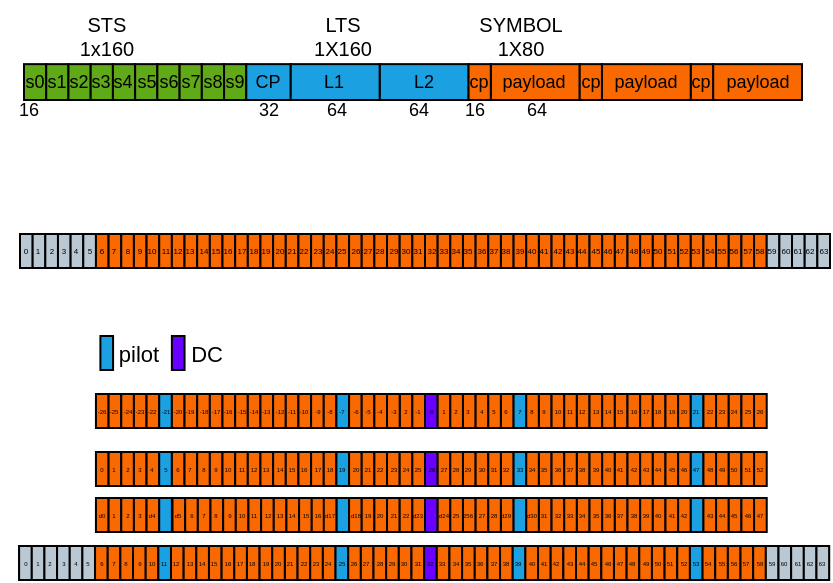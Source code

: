 <mxfile>
    <diagram id="rzzXkk7F5bt7BDZkyTXA" name="第 1 页">
        <mxGraphModel dx="436" dy="190" grid="0" gridSize="10" guides="1" tooltips="1" connect="1" arrows="1" fold="1" page="1" pageScale="1" pageWidth="827" pageHeight="1169" background="#ffffff" math="0" shadow="0">
            <root>
                <mxCell id="0"/>
                <mxCell id="1" parent="0"/>
                <mxCell id="2" value="s0" style="rounded=0;whiteSpace=wrap;html=1;fillColor=#60a917;fontColor=#000000;strokeColor=#000000;fontSize=9;" vertex="1" parent="1">
                    <mxGeometry x="32" y="45.069" width="11.114" height="17.931" as="geometry"/>
                </mxCell>
                <mxCell id="3" value="s1" style="rounded=0;whiteSpace=wrap;html=1;fillColor=#60a917;fontColor=#000000;strokeColor=#000000;fontSize=9;" vertex="1" parent="1">
                    <mxGeometry x="43.114" y="45.069" width="11.114" height="17.931" as="geometry"/>
                </mxCell>
                <mxCell id="4" value="s2" style="rounded=0;whiteSpace=wrap;html=1;fillColor=#60a917;fontColor=#000000;strokeColor=#000000;fontSize=9;" vertex="1" parent="1">
                    <mxGeometry x="54.229" y="45.069" width="11.114" height="17.931" as="geometry"/>
                </mxCell>
                <mxCell id="5" value="s3" style="rounded=0;whiteSpace=wrap;html=1;fillColor=#60a917;fontColor=#000000;strokeColor=#000000;fontSize=9;" vertex="1" parent="1">
                    <mxGeometry x="65.343" y="45.069" width="11.114" height="17.931" as="geometry"/>
                </mxCell>
                <mxCell id="6" value="s4" style="rounded=0;whiteSpace=wrap;html=1;fillColor=#60a917;fontColor=#000000;strokeColor=#000000;fontSize=9;" vertex="1" parent="1">
                    <mxGeometry x="76.457" y="45.069" width="11.114" height="17.931" as="geometry"/>
                </mxCell>
                <mxCell id="7" value="s5" style="rounded=0;whiteSpace=wrap;html=1;fillColor=#60a917;fontColor=#000000;strokeColor=#000000;fontSize=9;" vertex="1" parent="1">
                    <mxGeometry x="87.571" y="45.069" width="11.114" height="17.931" as="geometry"/>
                </mxCell>
                <mxCell id="8" value="s6" style="rounded=0;whiteSpace=wrap;html=1;fillColor=#60a917;fontColor=#000000;strokeColor=#000000;fontSize=9;" vertex="1" parent="1">
                    <mxGeometry x="98.686" y="45.069" width="11.114" height="17.931" as="geometry"/>
                </mxCell>
                <mxCell id="9" value="s7" style="rounded=0;whiteSpace=wrap;html=1;fillColor=#60a917;fontColor=#000000;strokeColor=#000000;fontSize=9;" vertex="1" parent="1">
                    <mxGeometry x="109.8" y="45.069" width="11.114" height="17.931" as="geometry"/>
                </mxCell>
                <mxCell id="10" value="s8" style="rounded=0;whiteSpace=wrap;html=1;fillColor=#60a917;fontColor=#000000;strokeColor=#000000;fontSize=9;" vertex="1" parent="1">
                    <mxGeometry x="120.914" y="45.069" width="11.114" height="17.931" as="geometry"/>
                </mxCell>
                <mxCell id="11" value="s9" style="rounded=0;whiteSpace=wrap;html=1;fillColor=#60a917;fontColor=#000000;strokeColor=#000000;fontSize=9;" vertex="1" parent="1">
                    <mxGeometry x="132.029" y="45.069" width="11.114" height="17.931" as="geometry"/>
                </mxCell>
                <mxCell id="13" value="CP" style="rounded=0;whiteSpace=wrap;html=1;fillColor=#1ba1e2;fontColor=#000000;strokeColor=#000000;fontSize=9;" vertex="1" parent="1">
                    <mxGeometry x="143.143" y="45.069" width="22.229" height="17.931" as="geometry"/>
                </mxCell>
                <mxCell id="22" value="L2" style="rounded=0;whiteSpace=wrap;html=1;fillColor=#1ba1e2;fontColor=#000000;strokeColor=#000000;fontSize=9;" vertex="1" parent="1">
                    <mxGeometry x="209.829" y="45.069" width="44.457" height="17.931" as="geometry"/>
                </mxCell>
                <mxCell id="25" value="L1" style="rounded=0;whiteSpace=wrap;html=1;fillColor=#1ba1e2;fontColor=#000000;strokeColor=#000000;fontSize=9;" vertex="1" parent="1">
                    <mxGeometry x="165.371" y="45.069" width="44.457" height="17.931" as="geometry"/>
                </mxCell>
                <mxCell id="28" value="payload" style="rounded=0;whiteSpace=wrap;html=1;fillColor=#fa6800;fontColor=#000000;strokeColor=#000000;fontSize=9;" vertex="1" parent="1">
                    <mxGeometry x="265.4" y="45.069" width="44.457" height="17.931" as="geometry"/>
                </mxCell>
                <mxCell id="29" value="cp" style="rounded=0;whiteSpace=wrap;html=1;fillColor=#fa6800;fontColor=#000000;strokeColor=#000000;fontSize=9;" vertex="1" parent="1">
                    <mxGeometry x="254.286" y="45.069" width="11.114" height="17.931" as="geometry"/>
                </mxCell>
                <mxCell id="30" value="payload" style="rounded=0;whiteSpace=wrap;html=1;fillColor=#fa6800;fontColor=#000000;strokeColor=#000000;fontSize=9;" vertex="1" parent="1">
                    <mxGeometry x="320.971" y="45.069" width="44.457" height="17.931" as="geometry"/>
                </mxCell>
                <mxCell id="31" value="cp" style="rounded=0;whiteSpace=wrap;html=1;fillColor=#fa6800;fontColor=#000000;strokeColor=#000000;fontSize=9;" vertex="1" parent="1">
                    <mxGeometry x="309.857" y="45.069" width="11.114" height="17.931" as="geometry"/>
                </mxCell>
                <mxCell id="32" value="payload" style="rounded=0;whiteSpace=wrap;html=1;fillColor=#fa6800;fontColor=#000000;strokeColor=#000000;fontSize=9;" vertex="1" parent="1">
                    <mxGeometry x="376.543" y="45.069" width="44.457" height="17.931" as="geometry"/>
                </mxCell>
                <mxCell id="33" value="cp" style="rounded=0;whiteSpace=wrap;html=1;fillColor=#fa6800;fontColor=#000000;strokeColor=#000000;fontSize=9;" vertex="1" parent="1">
                    <mxGeometry x="365.429" y="45.069" width="11.114" height="17.931" as="geometry"/>
                </mxCell>
                <mxCell id="34" value="&lt;font color=&quot;#000000&quot; style=&quot;font-size: 10px;&quot;&gt;LTS&lt;br style=&quot;font-size: 10px;&quot;&gt;1X160&lt;br style=&quot;font-size: 10px;&quot;&gt;&lt;/font&gt;" style="text;html=1;align=center;verticalAlign=middle;resizable=0;points=[];autosize=1;strokeColor=none;fillColor=none;fontSize=10;" vertex="1" parent="1">
                    <mxGeometry x="167.861" y="13" width="47" height="36" as="geometry"/>
                </mxCell>
                <mxCell id="35" value="&lt;font color=&quot;#000000&quot; style=&quot;font-size: 10px;&quot;&gt;STS&lt;br style=&quot;font-size: 10px;&quot;&gt;1x160&lt;br style=&quot;font-size: 10px;&quot;&gt;&lt;/font&gt;" style="text;html=1;align=center;verticalAlign=middle;resizable=0;points=[];autosize=1;strokeColor=none;fillColor=none;fontSize=10;" vertex="1" parent="1">
                    <mxGeometry x="50.859" y="13" width="45" height="36" as="geometry"/>
                </mxCell>
                <mxCell id="39" value="&lt;font color=&quot;#000000&quot; style=&quot;font-size: 10px;&quot;&gt;SYMBOL&lt;br style=&quot;font-size: 10px;&quot;&gt;1X80&lt;br style=&quot;font-size: 10px;&quot;&gt;&lt;/font&gt;" style="text;html=1;align=center;verticalAlign=middle;resizable=0;points=[];autosize=1;strokeColor=none;fillColor=none;fontSize=10;" vertex="1" parent="1">
                    <mxGeometry x="249.861" y="13" width="60" height="36" as="geometry"/>
                </mxCell>
                <mxCell id="40" value="16" style="text;html=1;align=center;verticalAlign=middle;resizable=0;points=[];autosize=1;strokeColor=none;fillColor=none;fontSize=9;fontColor=#000000;" vertex="1" parent="1">
                    <mxGeometry x="20" y="56" width="28" height="23" as="geometry"/>
                </mxCell>
                <mxCell id="41" value="64" style="text;html=1;align=center;verticalAlign=middle;resizable=0;points=[];autosize=1;strokeColor=none;fillColor=none;fontSize=9;fontColor=#000000;" vertex="1" parent="1">
                    <mxGeometry x="173.6" y="56" width="28" height="23" as="geometry"/>
                </mxCell>
                <mxCell id="42" value="64" style="text;html=1;align=center;verticalAlign=middle;resizable=0;points=[];autosize=1;strokeColor=none;fillColor=none;fontSize=9;fontColor=#000000;" vertex="1" parent="1">
                    <mxGeometry x="215" y="56" width="28" height="23" as="geometry"/>
                </mxCell>
                <mxCell id="43" value="32" style="text;html=1;align=center;verticalAlign=middle;resizable=0;points=[];autosize=1;strokeColor=none;fillColor=none;fontSize=9;fontColor=#000000;" vertex="1" parent="1">
                    <mxGeometry x="140.26" y="56" width="28" height="23" as="geometry"/>
                </mxCell>
                <mxCell id="44" value="64" style="text;html=1;align=center;verticalAlign=middle;resizable=0;points=[];autosize=1;strokeColor=none;fillColor=none;fontSize=9;fontColor=#000000;" vertex="1" parent="1">
                    <mxGeometry x="273.63" y="56" width="28" height="23" as="geometry"/>
                </mxCell>
                <mxCell id="45" value="16" style="text;html=1;align=center;verticalAlign=middle;resizable=0;points=[];autosize=1;strokeColor=none;fillColor=none;fontSize=9;fontColor=#000000;" vertex="1" parent="1">
                    <mxGeometry x="243" y="56" width="28" height="23" as="geometry"/>
                </mxCell>
                <mxCell id="209" value="" style="group;fontSize=4;fontColor=#000000;strokeColor=#000000;" vertex="1" connectable="0" parent="1">
                    <mxGeometry x="30" y="130" width="405" height="17" as="geometry"/>
                </mxCell>
                <mxCell id="143" value="0" style="rounded=0;whiteSpace=wrap;html=1;strokeColor=#000000;fontSize=4;fillColor=#bac8d3;fontColor=#000000;" vertex="1" parent="209">
                    <mxGeometry width="6.328" height="17" as="geometry"/>
                </mxCell>
                <mxCell id="144" value="1" style="rounded=0;whiteSpace=wrap;html=1;strokeColor=#000000;fontSize=4;fillColor=#bac8d3;fontColor=#000000;" vertex="1" parent="209">
                    <mxGeometry x="6.328" width="6.328" height="17" as="geometry"/>
                </mxCell>
                <mxCell id="145" value="2" style="rounded=0;whiteSpace=wrap;html=1;strokeColor=#000000;fontSize=4;fillColor=#bac8d3;fontColor=#000000;" vertex="1" parent="209">
                    <mxGeometry x="12.656" width="6.328" height="17" as="geometry"/>
                </mxCell>
                <mxCell id="147" value="3" style="rounded=0;whiteSpace=wrap;html=1;strokeColor=#000000;fontSize=4;fillColor=#bac8d3;fontColor=#000000;" vertex="1" parent="209">
                    <mxGeometry x="18.984" width="6.328" height="17" as="geometry"/>
                </mxCell>
                <mxCell id="148" value="4" style="rounded=0;whiteSpace=wrap;html=1;strokeColor=#000000;fontSize=4;fillColor=#bac8d3;fontColor=#000000;" vertex="1" parent="209">
                    <mxGeometry x="25.312" width="6.328" height="17" as="geometry"/>
                </mxCell>
                <mxCell id="149" value="5" style="rounded=0;whiteSpace=wrap;html=1;strokeColor=#000000;fontSize=4;fillColor=#bac8d3;fontColor=#000000;" vertex="1" parent="209">
                    <mxGeometry x="31.641" width="6.328" height="17" as="geometry"/>
                </mxCell>
                <mxCell id="150" value="6" style="rounded=0;whiteSpace=wrap;html=1;strokeColor=#000000;fontSize=4;fillColor=#fa6800;fontColor=#000000;" vertex="1" parent="209">
                    <mxGeometry x="37.969" width="6.328" height="17" as="geometry"/>
                </mxCell>
                <mxCell id="151" value="7" style="rounded=0;whiteSpace=wrap;html=1;strokeColor=#000000;fontSize=4;fillColor=#fa6800;fontColor=#000000;" vertex="1" parent="209">
                    <mxGeometry x="44.297" width="6.328" height="17" as="geometry"/>
                </mxCell>
                <mxCell id="152" value="8" style="rounded=0;whiteSpace=wrap;html=1;strokeColor=#000000;fontSize=4;fillColor=#fa6800;fontColor=#000000;" vertex="1" parent="209">
                    <mxGeometry x="50.625" width="6.328" height="17" as="geometry"/>
                </mxCell>
                <mxCell id="153" value="9" style="rounded=0;whiteSpace=wrap;html=1;strokeColor=#000000;fontSize=4;fillColor=#fa6800;fontColor=#000000;" vertex="1" parent="209">
                    <mxGeometry x="56.953" width="6.328" height="17" as="geometry"/>
                </mxCell>
                <mxCell id="154" value="10" style="rounded=0;whiteSpace=wrap;html=1;strokeColor=#000000;fontSize=4;fillColor=#fa6800;fontColor=#000000;" vertex="1" parent="209">
                    <mxGeometry x="63.281" width="6.328" height="17" as="geometry"/>
                </mxCell>
                <mxCell id="155" value="11" style="rounded=0;whiteSpace=wrap;html=1;strokeColor=#000000;fontSize=4;fillColor=#fa6800;fontColor=#000000;" vertex="1" parent="209">
                    <mxGeometry x="69.609" width="6.328" height="17" as="geometry"/>
                </mxCell>
                <mxCell id="156" value="12" style="rounded=0;whiteSpace=wrap;html=1;strokeColor=#000000;fontSize=4;fillColor=#fa6800;fontColor=#000000;" vertex="1" parent="209">
                    <mxGeometry x="75.937" width="6.328" height="17" as="geometry"/>
                </mxCell>
                <mxCell id="157" value="13" style="rounded=0;whiteSpace=wrap;html=1;strokeColor=#000000;fontSize=4;fillColor=#fa6800;fontColor=#000000;" vertex="1" parent="209">
                    <mxGeometry x="82.266" width="6.328" height="17" as="geometry"/>
                </mxCell>
                <mxCell id="158" value="14" style="rounded=0;whiteSpace=wrap;html=1;strokeColor=#000000;fontSize=4;fillColor=#fa6800;fontColor=#000000;" vertex="1" parent="209">
                    <mxGeometry x="88.594" width="6.328" height="17" as="geometry"/>
                </mxCell>
                <mxCell id="159" value="15" style="rounded=0;whiteSpace=wrap;html=1;strokeColor=#000000;fontSize=4;fillColor=#fa6800;fontColor=#000000;" vertex="1" parent="209">
                    <mxGeometry x="94.922" width="6.328" height="17" as="geometry"/>
                </mxCell>
                <mxCell id="160" value="16" style="rounded=0;whiteSpace=wrap;html=1;strokeColor=#000000;fontSize=4;fillColor=#fa6800;fontColor=#000000;" vertex="1" parent="209">
                    <mxGeometry x="101.25" width="6.328" height="17" as="geometry"/>
                </mxCell>
                <mxCell id="161" value="17" style="rounded=0;whiteSpace=wrap;html=1;strokeColor=#000000;fontSize=4;fillColor=#fa6800;fontColor=#000000;" vertex="1" parent="209">
                    <mxGeometry x="107.578" width="6.328" height="17" as="geometry"/>
                </mxCell>
                <mxCell id="162" value="18" style="rounded=0;whiteSpace=wrap;html=1;strokeColor=#000000;fontSize=4;fillColor=#fa6800;fontColor=#000000;" vertex="1" parent="209">
                    <mxGeometry x="113.906" width="6.328" height="17" as="geometry"/>
                </mxCell>
                <mxCell id="163" value="19" style="rounded=0;whiteSpace=wrap;html=1;strokeColor=#000000;fontSize=4;fillColor=#fa6800;fontColor=#000000;" vertex="1" parent="209">
                    <mxGeometry x="120.234" width="6.328" height="17" as="geometry"/>
                </mxCell>
                <mxCell id="164" value="20" style="rounded=0;whiteSpace=wrap;html=1;strokeColor=#000000;fontSize=4;fillColor=#fa6800;fontColor=#000000;" vertex="1" parent="209">
                    <mxGeometry x="126.562" width="6.328" height="17" as="geometry"/>
                </mxCell>
                <mxCell id="165" value="21" style="rounded=0;whiteSpace=wrap;html=1;strokeColor=#000000;fontSize=4;fillColor=#fa6800;fontColor=#000000;" vertex="1" parent="209">
                    <mxGeometry x="132.89" width="6.328" height="17" as="geometry"/>
                </mxCell>
                <mxCell id="166" value="22" style="rounded=0;whiteSpace=wrap;html=1;strokeColor=#000000;fontSize=4;fillColor=#fa6800;fontColor=#000000;" vertex="1" parent="209">
                    <mxGeometry x="139.219" width="6.328" height="17" as="geometry"/>
                </mxCell>
                <mxCell id="167" value="23" style="rounded=0;whiteSpace=wrap;html=1;strokeColor=#000000;fontSize=4;fillColor=#fa6800;fontColor=#000000;" vertex="1" parent="209">
                    <mxGeometry x="145.547" width="6.328" height="17" as="geometry"/>
                </mxCell>
                <mxCell id="168" value="24" style="rounded=0;whiteSpace=wrap;html=1;strokeColor=#000000;fontSize=4;fillColor=#fa6800;fontColor=#000000;" vertex="1" parent="209">
                    <mxGeometry x="151.875" width="6.328" height="17" as="geometry"/>
                </mxCell>
                <mxCell id="169" value="25" style="rounded=0;whiteSpace=wrap;html=1;strokeColor=#000000;fontSize=4;fillColor=#fa6800;fontColor=#000000;" vertex="1" parent="209">
                    <mxGeometry x="158.203" width="6.328" height="17" as="geometry"/>
                </mxCell>
                <mxCell id="170" value="26" style="rounded=0;whiteSpace=wrap;html=1;strokeColor=#000000;fontSize=4;fillColor=#fa6800;fontColor=#000000;" vertex="1" parent="209">
                    <mxGeometry x="164.531" width="6.328" height="17" as="geometry"/>
                </mxCell>
                <mxCell id="171" value="27" style="rounded=0;whiteSpace=wrap;html=1;strokeColor=#000000;fontSize=4;fillColor=#fa6800;fontColor=#000000;" vertex="1" parent="209">
                    <mxGeometry x="170.859" width="6.328" height="17" as="geometry"/>
                </mxCell>
                <mxCell id="172" value="28" style="rounded=0;whiteSpace=wrap;html=1;strokeColor=#000000;fontSize=4;fillColor=#fa6800;fontColor=#000000;" vertex="1" parent="209">
                    <mxGeometry x="177.187" width="6.328" height="17" as="geometry"/>
                </mxCell>
                <mxCell id="173" value="29" style="rounded=0;whiteSpace=wrap;html=1;strokeColor=#000000;fontSize=4;fillColor=#fa6800;fontColor=#000000;" vertex="1" parent="209">
                    <mxGeometry x="183.515" width="6.328" height="17" as="geometry"/>
                </mxCell>
                <mxCell id="174" value="30" style="rounded=0;whiteSpace=wrap;html=1;strokeColor=#000000;fontSize=4;fillColor=#fa6800;fontColor=#000000;" vertex="1" parent="209">
                    <mxGeometry x="189.844" width="6.328" height="17" as="geometry"/>
                </mxCell>
                <mxCell id="175" value="31" style="rounded=0;whiteSpace=wrap;html=1;strokeColor=#000000;fontSize=4;fillColor=#fa6800;fontColor=#000000;" vertex="1" parent="209">
                    <mxGeometry x="196.172" width="6.328" height="17" as="geometry"/>
                </mxCell>
                <mxCell id="176" value="32" style="rounded=0;whiteSpace=wrap;html=1;strokeColor=#000000;fontSize=4;fillColor=#fa6800;fontColor=#000000;" vertex="1" parent="209">
                    <mxGeometry x="202.5" width="6.328" height="17" as="geometry"/>
                </mxCell>
                <mxCell id="177" value="33" style="rounded=0;whiteSpace=wrap;html=1;strokeColor=#000000;fontSize=4;fillColor=#fa6800;fontColor=#000000;" vertex="1" parent="209">
                    <mxGeometry x="208.828" width="6.328" height="17" as="geometry"/>
                </mxCell>
                <mxCell id="178" value="34" style="rounded=0;whiteSpace=wrap;html=1;strokeColor=#000000;fontSize=4;fillColor=#fa6800;fontColor=#000000;" vertex="1" parent="209">
                    <mxGeometry x="215.156" width="6.328" height="17" as="geometry"/>
                </mxCell>
                <mxCell id="179" value="35" style="rounded=0;whiteSpace=wrap;html=1;strokeColor=#000000;fontSize=4;fillColor=#fa6800;fontColor=#000000;" vertex="1" parent="209">
                    <mxGeometry x="221.484" width="6.328" height="17" as="geometry"/>
                </mxCell>
                <mxCell id="180" value="36" style="rounded=0;whiteSpace=wrap;html=1;strokeColor=#000000;fontSize=4;fillColor=#fa6800;fontColor=#000000;" vertex="1" parent="209">
                    <mxGeometry x="227.812" width="6.328" height="17" as="geometry"/>
                </mxCell>
                <mxCell id="181" value="37" style="rounded=0;whiteSpace=wrap;html=1;strokeColor=#000000;fontSize=4;fillColor=#fa6800;fontColor=#000000;" vertex="1" parent="209">
                    <mxGeometry x="234.14" width="6.328" height="17" as="geometry"/>
                </mxCell>
                <mxCell id="182" value="38" style="rounded=0;whiteSpace=wrap;html=1;strokeColor=#000000;fontSize=4;fillColor=#fa6800;fontColor=#000000;" vertex="1" parent="209">
                    <mxGeometry x="240.468" width="6.328" height="17" as="geometry"/>
                </mxCell>
                <mxCell id="183" value="39" style="rounded=0;whiteSpace=wrap;html=1;strokeColor=#000000;fontSize=4;fillColor=#fa6800;fontColor=#000000;" vertex="1" parent="209">
                    <mxGeometry x="246.797" width="6.328" height="17" as="geometry"/>
                </mxCell>
                <mxCell id="184" value="40" style="rounded=0;whiteSpace=wrap;html=1;strokeColor=#000000;fontSize=4;fillColor=#fa6800;fontColor=#000000;" vertex="1" parent="209">
                    <mxGeometry x="253.125" width="6.328" height="17" as="geometry"/>
                </mxCell>
                <mxCell id="185" value="41" style="rounded=0;whiteSpace=wrap;html=1;strokeColor=#000000;fontSize=4;fillColor=#fa6800;fontColor=#000000;" vertex="1" parent="209">
                    <mxGeometry x="259.453" width="6.328" height="17" as="geometry"/>
                </mxCell>
                <mxCell id="187" value="42" style="rounded=0;whiteSpace=wrap;html=1;strokeColor=#000000;fontSize=4;fillColor=#fa6800;fontColor=#000000;" vertex="1" parent="209">
                    <mxGeometry x="265.782" width="6.328" height="17" as="geometry"/>
                </mxCell>
                <mxCell id="188" value="43" style="rounded=0;whiteSpace=wrap;html=1;strokeColor=#000000;fontSize=4;fillColor=#fa6800;fontColor=#000000;" vertex="1" parent="209">
                    <mxGeometry x="272.11" width="6.328" height="17" as="geometry"/>
                </mxCell>
                <mxCell id="189" value="44" style="rounded=0;whiteSpace=wrap;html=1;strokeColor=#000000;fontSize=4;fillColor=#fa6800;fontColor=#000000;" vertex="1" parent="209">
                    <mxGeometry x="278.439" width="6.328" height="17" as="geometry"/>
                </mxCell>
                <mxCell id="190" value="45" style="rounded=0;whiteSpace=wrap;html=1;strokeColor=#000000;fontSize=4;fillColor=#fa6800;fontColor=#000000;" vertex="1" parent="209">
                    <mxGeometry x="284.767" width="6.328" height="17" as="geometry"/>
                </mxCell>
                <mxCell id="191" value="46" style="rounded=0;whiteSpace=wrap;html=1;strokeColor=#000000;fontSize=4;fillColor=#fa6800;fontColor=#000000;" vertex="1" parent="209">
                    <mxGeometry x="291.095" width="6.328" height="17" as="geometry"/>
                </mxCell>
                <mxCell id="192" value="47" style="rounded=0;whiteSpace=wrap;html=1;strokeColor=#000000;fontSize=4;fillColor=#fa6800;fontColor=#000000;" vertex="1" parent="209">
                    <mxGeometry x="297.423" width="6.328" height="17" as="geometry"/>
                </mxCell>
                <mxCell id="193" value="48" style="rounded=0;whiteSpace=wrap;html=1;strokeColor=#000000;fontSize=4;fillColor=#fa6800;fontColor=#000000;" vertex="1" parent="209">
                    <mxGeometry x="303.751" width="6.328" height="17" as="geometry"/>
                </mxCell>
                <mxCell id="194" value="49" style="rounded=0;whiteSpace=wrap;html=1;strokeColor=#000000;fontSize=4;fillColor=#fa6800;fontColor=#000000;" vertex="1" parent="209">
                    <mxGeometry x="310.079" width="6.328" height="17" as="geometry"/>
                </mxCell>
                <mxCell id="195" value="50" style="rounded=0;whiteSpace=wrap;html=1;strokeColor=#000000;fontSize=4;fillColor=#fa6800;fontColor=#000000;" vertex="1" parent="209">
                    <mxGeometry x="316.407" width="6.328" height="17" as="geometry"/>
                </mxCell>
                <mxCell id="196" value="51" style="rounded=0;whiteSpace=wrap;html=1;strokeColor=#000000;fontSize=4;fillColor=#fa6800;fontColor=#000000;" vertex="1" parent="209">
                    <mxGeometry x="322.735" width="6.328" height="17" as="geometry"/>
                </mxCell>
                <mxCell id="197" value="52" style="rounded=0;whiteSpace=wrap;html=1;strokeColor=#000000;fontSize=4;fillColor=#fa6800;fontColor=#000000;" vertex="1" parent="209">
                    <mxGeometry x="329.063" width="6.328" height="17" as="geometry"/>
                </mxCell>
                <mxCell id="198" value="53" style="rounded=0;whiteSpace=wrap;html=1;strokeColor=#000000;fontSize=4;fillColor=#fa6800;fontColor=#000000;" vertex="1" parent="209">
                    <mxGeometry x="335.392" width="6.328" height="17" as="geometry"/>
                </mxCell>
                <mxCell id="199" value="54" style="rounded=0;whiteSpace=wrap;html=1;strokeColor=#000000;fontSize=4;fillColor=#fa6800;fontColor=#000000;" vertex="1" parent="209">
                    <mxGeometry x="341.72" width="6.328" height="17" as="geometry"/>
                </mxCell>
                <mxCell id="200" value="55" style="rounded=0;whiteSpace=wrap;html=1;strokeColor=#000000;fontSize=4;fillColor=#fa6800;fontColor=#000000;" vertex="1" parent="209">
                    <mxGeometry x="348.048" width="6.328" height="17" as="geometry"/>
                </mxCell>
                <mxCell id="201" value="56" style="rounded=0;whiteSpace=wrap;html=1;strokeColor=#000000;fontSize=4;fillColor=#fa6800;fontColor=#000000;" vertex="1" parent="209">
                    <mxGeometry x="354.376" width="6.328" height="17" as="geometry"/>
                </mxCell>
                <mxCell id="202" value="57" style="rounded=0;whiteSpace=wrap;html=1;strokeColor=#000000;fontSize=4;fillColor=#fa6800;fontColor=#000000;" vertex="1" parent="209">
                    <mxGeometry x="360.704" width="6.328" height="17" as="geometry"/>
                </mxCell>
                <mxCell id="203" value="58" style="rounded=0;whiteSpace=wrap;html=1;strokeColor=#000000;fontSize=4;fillColor=#fa6800;fontColor=#000000;" vertex="1" parent="209">
                    <mxGeometry x="367.032" width="6.328" height="17" as="geometry"/>
                </mxCell>
                <mxCell id="204" value="59" style="rounded=0;whiteSpace=wrap;html=1;strokeColor=#000000;fontSize=4;fillColor=#bac8d3;fontColor=#000000;" vertex="1" parent="209">
                    <mxGeometry x="373.359" width="6.328" height="17" as="geometry"/>
                </mxCell>
                <mxCell id="205" value="60" style="rounded=0;whiteSpace=wrap;html=1;strokeColor=#000000;fontSize=4;fillColor=#bac8d3;fontColor=#000000;" vertex="1" parent="209">
                    <mxGeometry x="379.688" width="6.328" height="17" as="geometry"/>
                </mxCell>
                <mxCell id="206" value="61" style="rounded=0;whiteSpace=wrap;html=1;strokeColor=#000000;fontSize=4;fillColor=#bac8d3;fontColor=#000000;" vertex="1" parent="209">
                    <mxGeometry x="386.016" width="6.328" height="17" as="geometry"/>
                </mxCell>
                <mxCell id="207" value="62" style="rounded=0;whiteSpace=wrap;html=1;strokeColor=#000000;fontSize=4;fillColor=#bac8d3;fontColor=#000000;" vertex="1" parent="209">
                    <mxGeometry x="392.344" width="6.328" height="17" as="geometry"/>
                </mxCell>
                <mxCell id="208" value="63" style="rounded=0;whiteSpace=wrap;html=1;strokeColor=#000000;fontSize=4;fillColor=#bac8d3;fontColor=#000000;" vertex="1" parent="209">
                    <mxGeometry x="398.672" width="6.328" height="17" as="geometry"/>
                </mxCell>
                <mxCell id="210" value="" style="group;fontSize=3;fontColor=#000000;strokeColor=#000000;container=0;" vertex="1" connectable="0" parent="1">
                    <mxGeometry x="29.56" y="286" width="405" height="17" as="geometry"/>
                </mxCell>
                <mxCell id="211" value="0" style="rounded=0;whiteSpace=wrap;html=1;strokeColor=#000000;fontSize=3;fillColor=#bac8d3;fontColor=#000000;" vertex="1" parent="1">
                    <mxGeometry x="29.56" y="286" width="6.328" height="17" as="geometry"/>
                </mxCell>
                <mxCell id="212" value="1" style="rounded=0;whiteSpace=wrap;html=1;strokeColor=#000000;fontSize=3;fillColor=#bac8d3;fontColor=#000000;" vertex="1" parent="1">
                    <mxGeometry x="35.888" y="286" width="6.328" height="17" as="geometry"/>
                </mxCell>
                <mxCell id="213" value="2" style="rounded=0;whiteSpace=wrap;html=1;strokeColor=#000000;fontSize=3;fillColor=#bac8d3;fontColor=#000000;" vertex="1" parent="1">
                    <mxGeometry x="42.216" y="286" width="6.328" height="17" as="geometry"/>
                </mxCell>
                <mxCell id="214" value="3" style="rounded=0;whiteSpace=wrap;html=1;strokeColor=#000000;fontSize=3;fillColor=#bac8d3;fontColor=#000000;" vertex="1" parent="1">
                    <mxGeometry x="48.544" y="286" width="6.328" height="17" as="geometry"/>
                </mxCell>
                <mxCell id="215" value="4" style="rounded=0;whiteSpace=wrap;html=1;strokeColor=#000000;fontSize=3;fillColor=#bac8d3;fontColor=#000000;" vertex="1" parent="1">
                    <mxGeometry x="54.872" y="286" width="6.328" height="17" as="geometry"/>
                </mxCell>
                <mxCell id="216" value="5" style="rounded=0;whiteSpace=wrap;html=1;strokeColor=#000000;fontSize=3;fillColor=#bac8d3;fontColor=#000000;" vertex="1" parent="1">
                    <mxGeometry x="61.201" y="286" width="6.328" height="17" as="geometry"/>
                </mxCell>
                <mxCell id="217" value="6" style="rounded=0;whiteSpace=wrap;html=1;strokeColor=#000000;fontSize=3;fillColor=#fa6800;fontColor=#000000;" vertex="1" parent="1">
                    <mxGeometry x="67.529" y="286" width="6.328" height="17" as="geometry"/>
                </mxCell>
                <mxCell id="218" value="7" style="rounded=0;whiteSpace=wrap;html=1;strokeColor=#000000;fontSize=3;fillColor=#fa6800;fontColor=#000000;" vertex="1" parent="1">
                    <mxGeometry x="73.857" y="286" width="6.328" height="17" as="geometry"/>
                </mxCell>
                <mxCell id="219" value="8" style="rounded=0;whiteSpace=wrap;html=1;strokeColor=#000000;fontSize=3;fillColor=#fa6800;fontColor=#000000;" vertex="1" parent="1">
                    <mxGeometry x="80.185" y="286" width="6.328" height="17" as="geometry"/>
                </mxCell>
                <mxCell id="220" value="9" style="rounded=0;whiteSpace=wrap;html=1;strokeColor=#000000;fontSize=3;fillColor=#fa6800;fontColor=#000000;" vertex="1" parent="1">
                    <mxGeometry x="86.513" y="286" width="6.328" height="17" as="geometry"/>
                </mxCell>
                <mxCell id="221" value="10" style="rounded=0;whiteSpace=wrap;html=1;strokeColor=#000000;fontSize=3;fillColor=#fa6800;fontColor=#000000;" vertex="1" parent="1">
                    <mxGeometry x="92.841" y="286" width="6.328" height="17" as="geometry"/>
                </mxCell>
                <mxCell id="222" value="11" style="rounded=0;whiteSpace=wrap;html=1;strokeColor=#000000;fontSize=3;fillColor=#1ba1e2;fontColor=#000000;" vertex="1" parent="1">
                    <mxGeometry x="99.169" y="286" width="6.328" height="17" as="geometry"/>
                </mxCell>
                <mxCell id="223" value="12" style="rounded=0;whiteSpace=wrap;html=1;strokeColor=#000000;fontSize=3;fillColor=#fa6800;fontColor=#000000;" vertex="1" parent="1">
                    <mxGeometry x="105.497" y="286" width="6.328" height="17" as="geometry"/>
                </mxCell>
                <mxCell id="224" value="13" style="rounded=0;whiteSpace=wrap;html=1;strokeColor=#000000;fontSize=3;fillColor=#fa6800;fontColor=#000000;" vertex="1" parent="1">
                    <mxGeometry x="111.826" y="286" width="6.328" height="17" as="geometry"/>
                </mxCell>
                <mxCell id="225" value="14" style="rounded=0;whiteSpace=wrap;html=1;strokeColor=#000000;fontSize=3;fillColor=#fa6800;fontColor=#000000;" vertex="1" parent="1">
                    <mxGeometry x="118.154" y="286" width="6.328" height="17" as="geometry"/>
                </mxCell>
                <mxCell id="226" value="15" style="rounded=0;whiteSpace=wrap;html=1;strokeColor=#000000;fontSize=3;fillColor=#fa6800;fontColor=#000000;" vertex="1" parent="1">
                    <mxGeometry x="124.482" y="286" width="6.328" height="17" as="geometry"/>
                </mxCell>
                <mxCell id="227" value="16" style="rounded=0;whiteSpace=wrap;html=1;strokeColor=#000000;fontSize=3;fillColor=#fa6800;fontColor=#000000;" vertex="1" parent="1">
                    <mxGeometry x="130.81" y="286" width="6.328" height="17" as="geometry"/>
                </mxCell>
                <mxCell id="228" value="17" style="rounded=0;whiteSpace=wrap;html=1;strokeColor=#000000;fontSize=3;fillColor=#fa6800;fontColor=#000000;" vertex="1" parent="1">
                    <mxGeometry x="137.138" y="286" width="6.328" height="17" as="geometry"/>
                </mxCell>
                <mxCell id="229" value="18" style="rounded=0;whiteSpace=wrap;html=1;strokeColor=#000000;fontSize=3;fillColor=#fa6800;fontColor=#000000;" vertex="1" parent="1">
                    <mxGeometry x="143.466" y="286" width="6.328" height="17" as="geometry"/>
                </mxCell>
                <mxCell id="230" value="19" style="rounded=0;whiteSpace=wrap;html=1;strokeColor=#000000;fontSize=3;fillColor=#fa6800;fontColor=#000000;" vertex="1" parent="1">
                    <mxGeometry x="149.794" y="286" width="6.328" height="17" as="geometry"/>
                </mxCell>
                <mxCell id="231" value="20" style="rounded=0;whiteSpace=wrap;html=1;strokeColor=#000000;fontSize=3;fillColor=#fa6800;fontColor=#000000;" vertex="1" parent="1">
                    <mxGeometry x="156.122" y="286" width="6.328" height="17" as="geometry"/>
                </mxCell>
                <mxCell id="232" value="21" style="rounded=0;whiteSpace=wrap;html=1;strokeColor=#000000;fontSize=3;fillColor=#fa6800;fontColor=#000000;" vertex="1" parent="1">
                    <mxGeometry x="162.45" y="286" width="6.328" height="17" as="geometry"/>
                </mxCell>
                <mxCell id="233" value="22" style="rounded=0;whiteSpace=wrap;html=1;strokeColor=#000000;fontSize=3;fillColor=#fa6800;fontColor=#000000;" vertex="1" parent="1">
                    <mxGeometry x="168.779" y="286" width="6.328" height="17" as="geometry"/>
                </mxCell>
                <mxCell id="234" value="23" style="rounded=0;whiteSpace=wrap;html=1;strokeColor=#000000;fontSize=3;fillColor=#fa6800;fontColor=#000000;" vertex="1" parent="1">
                    <mxGeometry x="175.107" y="286" width="6.328" height="17" as="geometry"/>
                </mxCell>
                <mxCell id="235" value="24" style="rounded=0;whiteSpace=wrap;html=1;strokeColor=#000000;fontSize=3;fillColor=#fa6800;fontColor=#000000;" vertex="1" parent="1">
                    <mxGeometry x="181.435" y="286" width="6.328" height="17" as="geometry"/>
                </mxCell>
                <mxCell id="236" value="25" style="rounded=0;whiteSpace=wrap;html=1;strokeColor=#000000;fontSize=3;fillColor=#1ba1e2;fontColor=#000000;" vertex="1" parent="1">
                    <mxGeometry x="187.763" y="286" width="6.328" height="17" as="geometry"/>
                </mxCell>
                <mxCell id="237" value="26" style="rounded=0;whiteSpace=wrap;html=1;strokeColor=#000000;fontSize=3;fillColor=#fa6800;fontColor=#000000;" vertex="1" parent="1">
                    <mxGeometry x="194.091" y="286" width="6.328" height="17" as="geometry"/>
                </mxCell>
                <mxCell id="238" value="27" style="rounded=0;whiteSpace=wrap;html=1;strokeColor=#000000;fontSize=3;fillColor=#fa6800;fontColor=#000000;" vertex="1" parent="1">
                    <mxGeometry x="200.419" y="286" width="6.328" height="17" as="geometry"/>
                </mxCell>
                <mxCell id="239" value="28" style="rounded=0;whiteSpace=wrap;html=1;strokeColor=#000000;fontSize=3;fillColor=#fa6800;fontColor=#000000;" vertex="1" parent="1">
                    <mxGeometry x="206.747" y="286" width="6.328" height="17" as="geometry"/>
                </mxCell>
                <mxCell id="240" value="29" style="rounded=0;whiteSpace=wrap;html=1;strokeColor=#000000;fontSize=3;fillColor=#fa6800;fontColor=#000000;" vertex="1" parent="1">
                    <mxGeometry x="213.075" y="286" width="6.328" height="17" as="geometry"/>
                </mxCell>
                <mxCell id="241" value="30" style="rounded=0;whiteSpace=wrap;html=1;strokeColor=#000000;fontSize=3;fillColor=#fa6800;fontColor=#000000;" vertex="1" parent="1">
                    <mxGeometry x="219.404" y="286" width="6.328" height="17" as="geometry"/>
                </mxCell>
                <mxCell id="242" value="31" style="rounded=0;whiteSpace=wrap;html=1;strokeColor=#000000;fontSize=3;fillColor=#fa6800;fontColor=#000000;" vertex="1" parent="1">
                    <mxGeometry x="225.732" y="286" width="6.328" height="17" as="geometry"/>
                </mxCell>
                <mxCell id="243" value="32" style="rounded=0;whiteSpace=wrap;html=1;strokeColor=#000000;fontSize=3;fillColor=#6a00ff;fontColor=#000000;" vertex="1" parent="1">
                    <mxGeometry x="232.06" y="286" width="6.328" height="17" as="geometry"/>
                </mxCell>
                <mxCell id="244" value="33" style="rounded=0;whiteSpace=wrap;html=1;strokeColor=#000000;fontSize=3;fillColor=#fa6800;fontColor=#000000;" vertex="1" parent="1">
                    <mxGeometry x="238.388" y="286" width="6.328" height="17" as="geometry"/>
                </mxCell>
                <mxCell id="245" value="34" style="rounded=0;whiteSpace=wrap;html=1;strokeColor=#000000;fontSize=3;fillColor=#fa6800;fontColor=#000000;" vertex="1" parent="1">
                    <mxGeometry x="244.716" y="286" width="6.328" height="17" as="geometry"/>
                </mxCell>
                <mxCell id="246" value="35" style="rounded=0;whiteSpace=wrap;html=1;strokeColor=#000000;fontSize=3;fillColor=#fa6800;fontColor=#000000;" vertex="1" parent="1">
                    <mxGeometry x="251.044" y="286" width="6.328" height="17" as="geometry"/>
                </mxCell>
                <mxCell id="247" value="36" style="rounded=0;whiteSpace=wrap;html=1;strokeColor=#000000;fontSize=3;fillColor=#fa6800;fontColor=#000000;" vertex="1" parent="1">
                    <mxGeometry x="257.372" y="286" width="6.328" height="17" as="geometry"/>
                </mxCell>
                <mxCell id="248" value="37" style="rounded=0;whiteSpace=wrap;html=1;strokeColor=#000000;fontSize=3;fillColor=#fa6800;fontColor=#000000;" vertex="1" parent="1">
                    <mxGeometry x="263.7" y="286" width="6.328" height="17" as="geometry"/>
                </mxCell>
                <mxCell id="249" value="38" style="rounded=0;whiteSpace=wrap;html=1;strokeColor=#000000;fontSize=3;fillColor=#fa6800;fontColor=#000000;" vertex="1" parent="1">
                    <mxGeometry x="270.028" y="286" width="6.328" height="17" as="geometry"/>
                </mxCell>
                <mxCell id="250" value="39" style="rounded=0;whiteSpace=wrap;html=1;strokeColor=#000000;fontSize=3;fillColor=#1ba1e2;fontColor=#000000;" vertex="1" parent="1">
                    <mxGeometry x="276.357" y="286" width="6.328" height="17" as="geometry"/>
                </mxCell>
                <mxCell id="251" value="40" style="rounded=0;whiteSpace=wrap;html=1;strokeColor=#000000;fontSize=3;fillColor=#fa6800;fontColor=#000000;" vertex="1" parent="1">
                    <mxGeometry x="282.685" y="286" width="6.328" height="17" as="geometry"/>
                </mxCell>
                <mxCell id="252" value="41" style="rounded=0;whiteSpace=wrap;html=1;strokeColor=#000000;fontSize=3;fillColor=#fa6800;fontColor=#000000;" vertex="1" parent="1">
                    <mxGeometry x="289.013" y="286" width="6.328" height="17" as="geometry"/>
                </mxCell>
                <mxCell id="253" value="42" style="rounded=0;whiteSpace=wrap;html=1;strokeColor=#000000;fontSize=3;fillColor=#fa6800;fontColor=#000000;" vertex="1" parent="1">
                    <mxGeometry x="295.342" y="286" width="6.328" height="17" as="geometry"/>
                </mxCell>
                <mxCell id="254" value="43" style="rounded=0;whiteSpace=wrap;html=1;strokeColor=#000000;fontSize=3;fillColor=#fa6800;fontColor=#000000;" vertex="1" parent="1">
                    <mxGeometry x="301.67" y="286" width="6.328" height="17" as="geometry"/>
                </mxCell>
                <mxCell id="255" value="44" style="rounded=0;whiteSpace=wrap;html=1;strokeColor=#000000;fontSize=3;fillColor=#fa6800;fontColor=#000000;" vertex="1" parent="1">
                    <mxGeometry x="307.999" y="286" width="6.328" height="17" as="geometry"/>
                </mxCell>
                <mxCell id="256" value="45" style="rounded=0;whiteSpace=wrap;html=1;strokeColor=#000000;fontSize=3;fillColor=#fa6800;fontColor=#000000;" vertex="1" parent="1">
                    <mxGeometry x="314.327" y="286" width="6.328" height="17" as="geometry"/>
                </mxCell>
                <mxCell id="257" value="46" style="rounded=0;whiteSpace=wrap;html=1;strokeColor=#000000;fontSize=3;fillColor=#fa6800;fontColor=#000000;" vertex="1" parent="1">
                    <mxGeometry x="320.655" y="286" width="6.328" height="17" as="geometry"/>
                </mxCell>
                <mxCell id="258" value="47" style="rounded=0;whiteSpace=wrap;html=1;strokeColor=#000000;fontSize=3;fillColor=#fa6800;fontColor=#000000;" vertex="1" parent="1">
                    <mxGeometry x="326.983" y="286" width="6.328" height="17" as="geometry"/>
                </mxCell>
                <mxCell id="259" value="48" style="rounded=0;whiteSpace=wrap;html=1;strokeColor=#000000;fontSize=3;fillColor=#fa6800;fontColor=#000000;" vertex="1" parent="1">
                    <mxGeometry x="333.311" y="286" width="6.328" height="17" as="geometry"/>
                </mxCell>
                <mxCell id="260" value="49" style="rounded=0;whiteSpace=wrap;html=1;strokeColor=#000000;fontSize=3;fillColor=#fa6800;fontColor=#000000;" vertex="1" parent="1">
                    <mxGeometry x="339.639" y="286" width="6.328" height="17" as="geometry"/>
                </mxCell>
                <mxCell id="261" value="50" style="rounded=0;whiteSpace=wrap;html=1;strokeColor=#000000;fontSize=3;fillColor=#fa6800;fontColor=#000000;" vertex="1" parent="1">
                    <mxGeometry x="345.967" y="286" width="6.328" height="17" as="geometry"/>
                </mxCell>
                <mxCell id="262" value="51" style="rounded=0;whiteSpace=wrap;html=1;strokeColor=#000000;fontSize=3;fillColor=#fa6800;fontColor=#000000;" vertex="1" parent="1">
                    <mxGeometry x="352.295" y="286" width="6.328" height="17" as="geometry"/>
                </mxCell>
                <mxCell id="263" value="52" style="rounded=0;whiteSpace=wrap;html=1;strokeColor=#000000;fontSize=3;fillColor=#fa6800;fontColor=#000000;" vertex="1" parent="1">
                    <mxGeometry x="358.623" y="286" width="6.328" height="17" as="geometry"/>
                </mxCell>
                <mxCell id="264" value="53" style="rounded=0;whiteSpace=wrap;html=1;strokeColor=#000000;fontSize=3;fillColor=#1ba1e2;fontColor=#000000;" vertex="1" parent="1">
                    <mxGeometry x="364.952" y="286" width="6.328" height="17" as="geometry"/>
                </mxCell>
                <mxCell id="265" value="54" style="rounded=0;whiteSpace=wrap;html=1;strokeColor=#000000;fontSize=3;fillColor=#fa6800;fontColor=#000000;" vertex="1" parent="1">
                    <mxGeometry x="371.28" y="286" width="6.328" height="17" as="geometry"/>
                </mxCell>
                <mxCell id="266" value="55" style="rounded=0;whiteSpace=wrap;html=1;strokeColor=#000000;fontSize=3;fillColor=#fa6800;fontColor=#000000;" vertex="1" parent="1">
                    <mxGeometry x="377.608" y="286" width="6.328" height="17" as="geometry"/>
                </mxCell>
                <mxCell id="267" value="56" style="rounded=0;whiteSpace=wrap;html=1;strokeColor=#000000;fontSize=3;fillColor=#fa6800;fontColor=#000000;" vertex="1" parent="1">
                    <mxGeometry x="383.936" y="286" width="6.328" height="17" as="geometry"/>
                </mxCell>
                <mxCell id="268" value="57" style="rounded=0;whiteSpace=wrap;html=1;strokeColor=#000000;fontSize=3;fillColor=#fa6800;fontColor=#000000;" vertex="1" parent="1">
                    <mxGeometry x="390.264" y="286" width="6.328" height="17" as="geometry"/>
                </mxCell>
                <mxCell id="269" value="58" style="rounded=0;whiteSpace=wrap;html=1;strokeColor=#000000;fontSize=3;fillColor=#fa6800;fontColor=#000000;" vertex="1" parent="1">
                    <mxGeometry x="396.592" y="286" width="6.328" height="17" as="geometry"/>
                </mxCell>
                <mxCell id="270" value="59" style="rounded=0;whiteSpace=wrap;html=1;strokeColor=#000000;fontSize=3;fillColor=#bac8d3;fontColor=#000000;" vertex="1" parent="1">
                    <mxGeometry x="402.919" y="286" width="6.328" height="17" as="geometry"/>
                </mxCell>
                <mxCell id="271" value="60" style="rounded=0;whiteSpace=wrap;html=1;strokeColor=#000000;fontSize=3;fillColor=#bac8d3;fontColor=#000000;" vertex="1" parent="1">
                    <mxGeometry x="409.248" y="286" width="6.328" height="17" as="geometry"/>
                </mxCell>
                <mxCell id="272" value="61" style="rounded=0;whiteSpace=wrap;html=1;strokeColor=#000000;fontSize=3;fillColor=#bac8d3;fontColor=#000000;" vertex="1" parent="1">
                    <mxGeometry x="415.576" y="286" width="6.328" height="17" as="geometry"/>
                </mxCell>
                <mxCell id="273" value="62" style="rounded=0;whiteSpace=wrap;html=1;strokeColor=#000000;fontSize=3;fillColor=#bac8d3;fontColor=#000000;" vertex="1" parent="1">
                    <mxGeometry x="421.904" y="286" width="6.328" height="17" as="geometry"/>
                </mxCell>
                <mxCell id="274" value="63" style="rounded=0;whiteSpace=wrap;html=1;strokeColor=#000000;fontSize=3;fillColor=#bac8d3;fontColor=#000000;" vertex="1" parent="1">
                    <mxGeometry x="428.232" y="286" width="6.328" height="17" as="geometry"/>
                </mxCell>
                <mxCell id="275" value="0" style="rounded=0;whiteSpace=wrap;html=1;strokeColor=#000000;fontSize=3;fillColor=#fa6800;fontColor=#000000;" vertex="1" parent="1">
                    <mxGeometry x="67.97" y="239" width="6.328" height="17" as="geometry"/>
                </mxCell>
                <mxCell id="276" value="1" style="rounded=0;whiteSpace=wrap;html=1;strokeColor=#000000;fontSize=3;fillColor=#fa6800;fontColor=#000000;" vertex="1" parent="1">
                    <mxGeometry x="74.298" y="239" width="6.328" height="17" as="geometry"/>
                </mxCell>
                <mxCell id="277" value="2" style="rounded=0;whiteSpace=wrap;html=1;strokeColor=#000000;fontSize=3;fillColor=#fa6800;fontColor=#000000;" vertex="1" parent="1">
                    <mxGeometry x="80.626" y="239" width="6.328" height="17" as="geometry"/>
                </mxCell>
                <mxCell id="278" value="3" style="rounded=0;whiteSpace=wrap;html=1;strokeColor=#000000;fontSize=3;fillColor=#fa6800;fontColor=#000000;" vertex="1" parent="1">
                    <mxGeometry x="86.954" y="239" width="6.328" height="17" as="geometry"/>
                </mxCell>
                <mxCell id="279" value="4" style="rounded=0;whiteSpace=wrap;html=1;strokeColor=#000000;fontSize=3;fillColor=#fa6800;fontColor=#000000;" vertex="1" parent="1">
                    <mxGeometry x="93.282" y="239" width="6.328" height="17" as="geometry"/>
                </mxCell>
                <mxCell id="280" value="5" style="rounded=0;whiteSpace=wrap;html=1;strokeColor=#000000;fontSize=3;fillColor=#1ba1e2;fontColor=#000000;" vertex="1" parent="1">
                    <mxGeometry x="99.611" y="239" width="6.328" height="17" as="geometry"/>
                </mxCell>
                <mxCell id="281" value="6" style="rounded=0;whiteSpace=wrap;html=1;strokeColor=#000000;fontSize=3;fillColor=#fa6800;fontColor=#000000;" vertex="1" parent="1">
                    <mxGeometry x="105.939" y="239" width="6.328" height="17" as="geometry"/>
                </mxCell>
                <mxCell id="282" value="7" style="rounded=0;whiteSpace=wrap;html=1;strokeColor=#000000;fontSize=3;fillColor=#fa6800;fontColor=#000000;" vertex="1" parent="1">
                    <mxGeometry x="112.267" y="239" width="6.328" height="17" as="geometry"/>
                </mxCell>
                <mxCell id="283" value="8" style="rounded=0;whiteSpace=wrap;html=1;strokeColor=#000000;fontSize=3;fillColor=#fa6800;fontColor=#000000;" vertex="1" parent="1">
                    <mxGeometry x="118.595" y="239" width="6.328" height="17" as="geometry"/>
                </mxCell>
                <mxCell id="284" value="9" style="rounded=0;whiteSpace=wrap;html=1;strokeColor=#000000;fontSize=3;fillColor=#fa6800;fontColor=#000000;" vertex="1" parent="1">
                    <mxGeometry x="124.923" y="239" width="6.328" height="17" as="geometry"/>
                </mxCell>
                <mxCell id="285" value="10" style="rounded=0;whiteSpace=wrap;html=1;strokeColor=#000000;fontSize=3;fillColor=#fa6800;fontColor=#000000;" vertex="1" parent="1">
                    <mxGeometry x="131.251" y="239" width="6.328" height="17" as="geometry"/>
                </mxCell>
                <mxCell id="286" value="11" style="rounded=0;whiteSpace=wrap;html=1;strokeColor=#000000;fontSize=3;fillColor=#fa6800;fontColor=#000000;" vertex="1" parent="1">
                    <mxGeometry x="137.579" y="239" width="6.328" height="17" as="geometry"/>
                </mxCell>
                <mxCell id="287" value="12" style="rounded=0;whiteSpace=wrap;html=1;strokeColor=#000000;fontSize=3;fillColor=#fa6800;fontColor=#000000;" vertex="1" parent="1">
                    <mxGeometry x="143.907" y="239" width="6.328" height="17" as="geometry"/>
                </mxCell>
                <mxCell id="288" value="13" style="rounded=0;whiteSpace=wrap;html=1;strokeColor=#000000;fontSize=3;fillColor=#fa6800;fontColor=#000000;" vertex="1" parent="1">
                    <mxGeometry x="150.236" y="239" width="6.328" height="17" as="geometry"/>
                </mxCell>
                <mxCell id="289" value="14" style="rounded=0;whiteSpace=wrap;html=1;strokeColor=#000000;fontSize=3;fillColor=#fa6800;fontColor=#000000;" vertex="1" parent="1">
                    <mxGeometry x="156.564" y="239" width="6.328" height="17" as="geometry"/>
                </mxCell>
                <mxCell id="290" value="15" style="rounded=0;whiteSpace=wrap;html=1;strokeColor=#000000;fontSize=3;fillColor=#fa6800;fontColor=#000000;" vertex="1" parent="1">
                    <mxGeometry x="162.892" y="239" width="6.328" height="17" as="geometry"/>
                </mxCell>
                <mxCell id="291" value="16" style="rounded=0;whiteSpace=wrap;html=1;strokeColor=#000000;fontSize=3;fillColor=#fa6800;fontColor=#000000;" vertex="1" parent="1">
                    <mxGeometry x="169.22" y="239" width="6.328" height="17" as="geometry"/>
                </mxCell>
                <mxCell id="292" value="17" style="rounded=0;whiteSpace=wrap;html=1;strokeColor=#000000;fontSize=3;fillColor=#fa6800;fontColor=#000000;" vertex="1" parent="1">
                    <mxGeometry x="175.548" y="239" width="6.328" height="17" as="geometry"/>
                </mxCell>
                <mxCell id="293" value="18" style="rounded=0;whiteSpace=wrap;html=1;strokeColor=#000000;fontSize=3;fillColor=#fa6800;fontColor=#000000;" vertex="1" parent="1">
                    <mxGeometry x="181.876" y="239" width="6.328" height="17" as="geometry"/>
                </mxCell>
                <mxCell id="294" value="19" style="rounded=0;whiteSpace=wrap;html=1;strokeColor=#000000;fontSize=3;fillColor=#1ba1e2;fontColor=#000000;" vertex="1" parent="1">
                    <mxGeometry x="188.204" y="239" width="6.328" height="17" as="geometry"/>
                </mxCell>
                <mxCell id="295" value="20" style="rounded=0;whiteSpace=wrap;html=1;strokeColor=#000000;fontSize=3;fillColor=#fa6800;fontColor=#000000;" vertex="1" parent="1">
                    <mxGeometry x="194.532" y="239" width="6.328" height="17" as="geometry"/>
                </mxCell>
                <mxCell id="296" value="21" style="rounded=0;whiteSpace=wrap;html=1;strokeColor=#000000;fontSize=3;fillColor=#fa6800;fontColor=#000000;" vertex="1" parent="1">
                    <mxGeometry x="200.86" y="239" width="6.328" height="17" as="geometry"/>
                </mxCell>
                <mxCell id="297" value="22" style="rounded=0;whiteSpace=wrap;html=1;strokeColor=#000000;fontSize=3;fillColor=#fa6800;fontColor=#000000;" vertex="1" parent="1">
                    <mxGeometry x="207.189" y="239" width="6.328" height="17" as="geometry"/>
                </mxCell>
                <mxCell id="298" value="23" style="rounded=0;whiteSpace=wrap;html=1;strokeColor=#000000;fontSize=3;fillColor=#fa6800;fontColor=#000000;" vertex="1" parent="1">
                    <mxGeometry x="213.517" y="239" width="6.328" height="17" as="geometry"/>
                </mxCell>
                <mxCell id="299" value="24" style="rounded=0;whiteSpace=wrap;html=1;strokeColor=#000000;fontSize=3;fillColor=#fa6800;fontColor=#000000;" vertex="1" parent="1">
                    <mxGeometry x="219.845" y="239" width="6.328" height="17" as="geometry"/>
                </mxCell>
                <mxCell id="300" value="25" style="rounded=0;whiteSpace=wrap;html=1;strokeColor=#000000;fontSize=3;fillColor=#fa6800;fontColor=#000000;" vertex="1" parent="1">
                    <mxGeometry x="226.173" y="239" width="6.328" height="17" as="geometry"/>
                </mxCell>
                <mxCell id="301" value="26" style="rounded=0;whiteSpace=wrap;html=1;strokeColor=#000000;fontSize=3;fillColor=#6a00ff;fontColor=#000000;" vertex="1" parent="1">
                    <mxGeometry x="232.501" y="239" width="6.328" height="17" as="geometry"/>
                </mxCell>
                <mxCell id="302" value="27" style="rounded=0;whiteSpace=wrap;html=1;strokeColor=#000000;fontSize=3;fillColor=#fa6800;fontColor=#000000;" vertex="1" parent="1">
                    <mxGeometry x="238.829" y="239" width="6.328" height="17" as="geometry"/>
                </mxCell>
                <mxCell id="303" value="28" style="rounded=0;whiteSpace=wrap;html=1;strokeColor=#000000;fontSize=3;fillColor=#fa6800;fontColor=#000000;" vertex="1" parent="1">
                    <mxGeometry x="245.157" y="239" width="6.328" height="17" as="geometry"/>
                </mxCell>
                <mxCell id="304" value="29" style="rounded=0;whiteSpace=wrap;html=1;strokeColor=#000000;fontSize=3;fillColor=#fa6800;fontColor=#000000;" vertex="1" parent="1">
                    <mxGeometry x="251.485" y="239" width="6.328" height="17" as="geometry"/>
                </mxCell>
                <mxCell id="305" value="30" style="rounded=0;whiteSpace=wrap;html=1;strokeColor=#000000;fontSize=3;fillColor=#fa6800;fontColor=#000000;" vertex="1" parent="1">
                    <mxGeometry x="257.814" y="239" width="6.328" height="17" as="geometry"/>
                </mxCell>
                <mxCell id="306" value="31" style="rounded=0;whiteSpace=wrap;html=1;strokeColor=#000000;fontSize=3;fillColor=#fa6800;fontColor=#000000;" vertex="1" parent="1">
                    <mxGeometry x="264.142" y="239" width="6.328" height="17" as="geometry"/>
                </mxCell>
                <mxCell id="307" value="32" style="rounded=0;whiteSpace=wrap;html=1;strokeColor=#000000;fontSize=3;fillColor=#fa6800;fontColor=#000000;" vertex="1" parent="1">
                    <mxGeometry x="270.47" y="239" width="6.328" height="17" as="geometry"/>
                </mxCell>
                <mxCell id="308" value="33" style="rounded=0;whiteSpace=wrap;html=1;strokeColor=#000000;fontSize=3;fillColor=#1ba1e2;fontColor=#000000;" vertex="1" parent="1">
                    <mxGeometry x="276.798" y="239" width="6.328" height="17" as="geometry"/>
                </mxCell>
                <mxCell id="309" value="34" style="rounded=0;whiteSpace=wrap;html=1;strokeColor=#000000;fontSize=3;fillColor=#fa6800;fontColor=#000000;" vertex="1" parent="1">
                    <mxGeometry x="283.126" y="239" width="6.328" height="17" as="geometry"/>
                </mxCell>
                <mxCell id="310" value="35" style="rounded=0;whiteSpace=wrap;html=1;strokeColor=#000000;fontSize=3;fillColor=#fa6800;fontColor=#000000;" vertex="1" parent="1">
                    <mxGeometry x="289.454" y="239" width="6.328" height="17" as="geometry"/>
                </mxCell>
                <mxCell id="311" value="36" style="rounded=0;whiteSpace=wrap;html=1;strokeColor=#000000;fontSize=3;fillColor=#fa6800;fontColor=#000000;" vertex="1" parent="1">
                    <mxGeometry x="295.782" y="239" width="6.328" height="17" as="geometry"/>
                </mxCell>
                <mxCell id="312" value="37" style="rounded=0;whiteSpace=wrap;html=1;strokeColor=#000000;fontSize=3;fillColor=#fa6800;fontColor=#000000;" vertex="1" parent="1">
                    <mxGeometry x="302.11" y="239" width="6.328" height="17" as="geometry"/>
                </mxCell>
                <mxCell id="313" value="38" style="rounded=0;whiteSpace=wrap;html=1;strokeColor=#000000;fontSize=3;fillColor=#fa6800;fontColor=#000000;" vertex="1" parent="1">
                    <mxGeometry x="308.438" y="239" width="6.328" height="17" as="geometry"/>
                </mxCell>
                <mxCell id="314" value="39" style="rounded=0;whiteSpace=wrap;html=1;strokeColor=#000000;fontSize=3;fillColor=#fa6800;fontColor=#000000;" vertex="1" parent="1">
                    <mxGeometry x="314.767" y="239" width="6.328" height="17" as="geometry"/>
                </mxCell>
                <mxCell id="315" value="40" style="rounded=0;whiteSpace=wrap;html=1;strokeColor=#000000;fontSize=3;fillColor=#fa6800;fontColor=#000000;" vertex="1" parent="1">
                    <mxGeometry x="321.095" y="239" width="6.328" height="17" as="geometry"/>
                </mxCell>
                <mxCell id="316" value="41" style="rounded=0;whiteSpace=wrap;html=1;strokeColor=#000000;fontSize=3;fillColor=#fa6800;fontColor=#000000;" vertex="1" parent="1">
                    <mxGeometry x="327.423" y="239" width="6.328" height="17" as="geometry"/>
                </mxCell>
                <mxCell id="317" value="42" style="rounded=0;whiteSpace=wrap;html=1;strokeColor=#000000;fontSize=3;fillColor=#fa6800;fontColor=#000000;" vertex="1" parent="1">
                    <mxGeometry x="333.752" y="239" width="6.328" height="17" as="geometry"/>
                </mxCell>
                <mxCell id="318" value="43" style="rounded=0;whiteSpace=wrap;html=1;strokeColor=#000000;fontSize=3;fillColor=#fa6800;fontColor=#000000;" vertex="1" parent="1">
                    <mxGeometry x="340.08" y="239" width="6.328" height="17" as="geometry"/>
                </mxCell>
                <mxCell id="319" value="44" style="rounded=0;whiteSpace=wrap;html=1;strokeColor=#000000;fontSize=3;fillColor=#fa6800;fontColor=#000000;" vertex="1" parent="1">
                    <mxGeometry x="346.409" y="239" width="6.328" height="17" as="geometry"/>
                </mxCell>
                <mxCell id="320" value="45" style="rounded=0;whiteSpace=wrap;html=1;strokeColor=#000000;fontSize=3;fillColor=#fa6800;fontColor=#000000;" vertex="1" parent="1">
                    <mxGeometry x="352.737" y="239" width="6.328" height="17" as="geometry"/>
                </mxCell>
                <mxCell id="321" value="46" style="rounded=0;whiteSpace=wrap;html=1;strokeColor=#000000;fontSize=3;fillColor=#fa6800;fontColor=#000000;" vertex="1" parent="1">
                    <mxGeometry x="359.065" y="239" width="6.328" height="17" as="geometry"/>
                </mxCell>
                <mxCell id="322" value="47" style="rounded=0;whiteSpace=wrap;html=1;strokeColor=#000000;fontSize=3;fillColor=#1ba1e2;fontColor=#000000;" vertex="1" parent="1">
                    <mxGeometry x="365.393" y="239" width="6.328" height="17" as="geometry"/>
                </mxCell>
                <mxCell id="323" value="48" style="rounded=0;whiteSpace=wrap;html=1;strokeColor=#000000;fontSize=3;fillColor=#fa6800;fontColor=#000000;" vertex="1" parent="1">
                    <mxGeometry x="371.721" y="239" width="6.328" height="17" as="geometry"/>
                </mxCell>
                <mxCell id="324" value="49" style="rounded=0;whiteSpace=wrap;html=1;strokeColor=#000000;fontSize=3;fillColor=#fa6800;fontColor=#000000;" vertex="1" parent="1">
                    <mxGeometry x="378.049" y="239" width="6.328" height="17" as="geometry"/>
                </mxCell>
                <mxCell id="325" value="50" style="rounded=0;whiteSpace=wrap;html=1;strokeColor=#000000;fontSize=3;fillColor=#fa6800;fontColor=#000000;" vertex="1" parent="1">
                    <mxGeometry x="384.377" y="239" width="6.328" height="17" as="geometry"/>
                </mxCell>
                <mxCell id="326" value="51" style="rounded=0;whiteSpace=wrap;html=1;strokeColor=#000000;fontSize=3;fillColor=#fa6800;fontColor=#000000;" vertex="1" parent="1">
                    <mxGeometry x="390.705" y="239" width="6.328" height="17" as="geometry"/>
                </mxCell>
                <mxCell id="327" value="52" style="rounded=0;whiteSpace=wrap;html=1;strokeColor=#000000;fontSize=3;fillColor=#fa6800;fontColor=#000000;" vertex="1" parent="1">
                    <mxGeometry x="397.033" y="239" width="6.328" height="17" as="geometry"/>
                </mxCell>
                <mxCell id="329" value="0" style="rounded=0;whiteSpace=wrap;html=1;strokeColor=#000000;fontSize=3;fillColor=#6a00ff;fontColor=#000000;" vertex="1" parent="1">
                    <mxGeometry x="232.5" y="210" width="6.328" height="17" as="geometry"/>
                </mxCell>
                <mxCell id="330" value="1" style="rounded=0;whiteSpace=wrap;html=1;strokeColor=#000000;fontSize=3;fillColor=#fa6800;fontColor=#000000;" vertex="1" parent="1">
                    <mxGeometry x="238.828" y="210" width="6.328" height="17" as="geometry"/>
                </mxCell>
                <mxCell id="331" value="2" style="rounded=0;whiteSpace=wrap;html=1;strokeColor=#000000;fontSize=3;fillColor=#fa6800;fontColor=#000000;" vertex="1" parent="1">
                    <mxGeometry x="245.156" y="210" width="6.328" height="17" as="geometry"/>
                </mxCell>
                <mxCell id="332" value="3" style="rounded=0;whiteSpace=wrap;html=1;strokeColor=#000000;fontSize=3;fillColor=#fa6800;fontColor=#000000;" vertex="1" parent="1">
                    <mxGeometry x="251.484" y="210" width="6.328" height="17" as="geometry"/>
                </mxCell>
                <mxCell id="333" value="4" style="rounded=0;whiteSpace=wrap;html=1;strokeColor=#000000;fontSize=3;fillColor=#fa6800;fontColor=#000000;" vertex="1" parent="1">
                    <mxGeometry x="257.812" y="210" width="6.328" height="17" as="geometry"/>
                </mxCell>
                <mxCell id="334" value="5" style="rounded=0;whiteSpace=wrap;html=1;strokeColor=#000000;fontSize=3;fillColor=#fa6800;fontColor=#000000;" vertex="1" parent="1">
                    <mxGeometry x="264.141" y="210" width="6.328" height="17" as="geometry"/>
                </mxCell>
                <mxCell id="335" value="6" style="rounded=0;whiteSpace=wrap;html=1;strokeColor=#000000;fontSize=3;fillColor=#fa6800;fontColor=#000000;" vertex="1" parent="1">
                    <mxGeometry x="270.469" y="210" width="6.328" height="17" as="geometry"/>
                </mxCell>
                <mxCell id="336" value="7" style="rounded=0;whiteSpace=wrap;html=1;strokeColor=#000000;fontSize=3;fillColor=#1ba1e2;fontColor=#000000;" vertex="1" parent="1">
                    <mxGeometry x="276.797" y="210" width="6.328" height="17" as="geometry"/>
                </mxCell>
                <mxCell id="337" value="8" style="rounded=0;whiteSpace=wrap;html=1;strokeColor=#000000;fontSize=3;fillColor=#fa6800;fontColor=#000000;" vertex="1" parent="1">
                    <mxGeometry x="283.125" y="210" width="6.328" height="17" as="geometry"/>
                </mxCell>
                <mxCell id="338" value="9" style="rounded=0;whiteSpace=wrap;html=1;strokeColor=#000000;fontSize=3;fillColor=#fa6800;fontColor=#000000;" vertex="1" parent="1">
                    <mxGeometry x="289.453" y="210" width="6.328" height="17" as="geometry"/>
                </mxCell>
                <mxCell id="339" value="10" style="rounded=0;whiteSpace=wrap;html=1;strokeColor=#000000;fontSize=3;fillColor=#fa6800;fontColor=#000000;" vertex="1" parent="1">
                    <mxGeometry x="295.781" y="210" width="6.328" height="17" as="geometry"/>
                </mxCell>
                <mxCell id="340" value="11" style="rounded=0;whiteSpace=wrap;html=1;strokeColor=#000000;fontSize=3;fillColor=#fa6800;fontColor=#000000;" vertex="1" parent="1">
                    <mxGeometry x="302.109" y="210" width="6.328" height="17" as="geometry"/>
                </mxCell>
                <mxCell id="341" value="12" style="rounded=0;whiteSpace=wrap;html=1;strokeColor=#000000;fontSize=3;fillColor=#fa6800;fontColor=#000000;" vertex="1" parent="1">
                    <mxGeometry x="308.437" y="210" width="6.328" height="17" as="geometry"/>
                </mxCell>
                <mxCell id="342" value="13" style="rounded=0;whiteSpace=wrap;html=1;strokeColor=#000000;fontSize=3;fillColor=#fa6800;fontColor=#000000;" vertex="1" parent="1">
                    <mxGeometry x="314.766" y="210" width="6.328" height="17" as="geometry"/>
                </mxCell>
                <mxCell id="343" value="14" style="rounded=0;whiteSpace=wrap;html=1;strokeColor=#000000;fontSize=3;fillColor=#fa6800;fontColor=#000000;" vertex="1" parent="1">
                    <mxGeometry x="321.094" y="210" width="6.328" height="17" as="geometry"/>
                </mxCell>
                <mxCell id="344" value="15" style="rounded=0;whiteSpace=wrap;html=1;strokeColor=#000000;fontSize=3;fillColor=#fa6800;fontColor=#000000;" vertex="1" parent="1">
                    <mxGeometry x="327.422" y="210" width="6.328" height="17" as="geometry"/>
                </mxCell>
                <mxCell id="345" value="16" style="rounded=0;whiteSpace=wrap;html=1;strokeColor=#000000;fontSize=3;fillColor=#fa6800;fontColor=#000000;" vertex="1" parent="1">
                    <mxGeometry x="333.75" y="210" width="6.328" height="17" as="geometry"/>
                </mxCell>
                <mxCell id="346" value="17" style="rounded=0;whiteSpace=wrap;html=1;strokeColor=#000000;fontSize=3;fillColor=#fa6800;fontColor=#000000;" vertex="1" parent="1">
                    <mxGeometry x="340.078" y="210" width="6.328" height="17" as="geometry"/>
                </mxCell>
                <mxCell id="347" value="18" style="rounded=0;whiteSpace=wrap;html=1;strokeColor=#000000;fontSize=3;fillColor=#fa6800;fontColor=#000000;" vertex="1" parent="1">
                    <mxGeometry x="346.406" y="210" width="6.328" height="17" as="geometry"/>
                </mxCell>
                <mxCell id="348" value="19" style="rounded=0;whiteSpace=wrap;html=1;strokeColor=#000000;fontSize=3;fillColor=#fa6800;fontColor=#000000;" vertex="1" parent="1">
                    <mxGeometry x="352.734" y="210" width="6.328" height="17" as="geometry"/>
                </mxCell>
                <mxCell id="349" value="20" style="rounded=0;whiteSpace=wrap;html=1;strokeColor=#000000;fontSize=3;fillColor=#fa6800;fontColor=#000000;" vertex="1" parent="1">
                    <mxGeometry x="359.062" y="210" width="6.328" height="17" as="geometry"/>
                </mxCell>
                <mxCell id="350" value="21" style="rounded=0;whiteSpace=wrap;html=1;strokeColor=#000000;fontSize=3;fillColor=#1ba1e2;fontColor=#000000;" vertex="1" parent="1">
                    <mxGeometry x="365.39" y="210" width="6.328" height="17" as="geometry"/>
                </mxCell>
                <mxCell id="351" value="22" style="rounded=0;whiteSpace=wrap;html=1;strokeColor=#000000;fontSize=3;fillColor=#fa6800;fontColor=#000000;" vertex="1" parent="1">
                    <mxGeometry x="371.719" y="210" width="6.328" height="17" as="geometry"/>
                </mxCell>
                <mxCell id="352" value="23" style="rounded=0;whiteSpace=wrap;html=1;strokeColor=#000000;fontSize=3;fillColor=#fa6800;fontColor=#000000;" vertex="1" parent="1">
                    <mxGeometry x="378.047" y="210" width="6.328" height="17" as="geometry"/>
                </mxCell>
                <mxCell id="353" value="24" style="rounded=0;whiteSpace=wrap;html=1;strokeColor=#000000;fontSize=3;fillColor=#fa6800;fontColor=#000000;" vertex="1" parent="1">
                    <mxGeometry x="384.375" y="210" width="6.328" height="17" as="geometry"/>
                </mxCell>
                <mxCell id="354" value="25" style="rounded=0;whiteSpace=wrap;html=1;strokeColor=#000000;fontSize=3;fillColor=#fa6800;fontColor=#000000;" vertex="1" parent="1">
                    <mxGeometry x="390.703" y="210" width="6.328" height="17" as="geometry"/>
                </mxCell>
                <mxCell id="355" value="26" style="rounded=0;whiteSpace=wrap;html=1;strokeColor=#000000;fontSize=3;fillColor=#fa6800;fontColor=#000000;" vertex="1" parent="1">
                    <mxGeometry x="397.031" y="210" width="6.328" height="17" as="geometry"/>
                </mxCell>
                <mxCell id="382" value="-26" style="rounded=0;whiteSpace=wrap;html=1;strokeColor=#000000;fontSize=3;fillColor=#fa6800;fontColor=#000000;" vertex="1" parent="1">
                    <mxGeometry x="67.97" y="210" width="6.328" height="17" as="geometry"/>
                </mxCell>
                <mxCell id="383" value="-25" style="rounded=0;whiteSpace=wrap;html=1;strokeColor=#000000;fontSize=3;fillColor=#fa6800;fontColor=#000000;" vertex="1" parent="1">
                    <mxGeometry x="74.298" y="210" width="6.328" height="17" as="geometry"/>
                </mxCell>
                <mxCell id="384" value="-24" style="rounded=0;whiteSpace=wrap;html=1;strokeColor=#000000;fontSize=3;fillColor=#fa6800;fontColor=#000000;" vertex="1" parent="1">
                    <mxGeometry x="80.626" y="210" width="6.328" height="17" as="geometry"/>
                </mxCell>
                <mxCell id="386" value="-23" style="rounded=0;whiteSpace=wrap;html=1;strokeColor=#000000;fontSize=3;fillColor=#fa6800;fontColor=#000000;" vertex="1" parent="1">
                    <mxGeometry x="86.952" y="210" width="6.328" height="17" as="geometry"/>
                </mxCell>
                <mxCell id="387" value="-22" style="rounded=0;whiteSpace=wrap;html=1;strokeColor=#000000;fontSize=3;fillColor=#fa6800;fontColor=#000000;" vertex="1" parent="1">
                    <mxGeometry x="93.281" y="210" width="6.328" height="17" as="geometry"/>
                </mxCell>
                <mxCell id="388" value="-21" style="rounded=0;whiteSpace=wrap;html=1;strokeColor=#000000;fontSize=3;fillColor=#1ba1e2;fontColor=#000000;" vertex="1" parent="1">
                    <mxGeometry x="99.609" y="210" width="6.328" height="17" as="geometry"/>
                </mxCell>
                <mxCell id="389" value="-20" style="rounded=0;whiteSpace=wrap;html=1;strokeColor=#000000;fontSize=3;fillColor=#fa6800;fontColor=#000000;" vertex="1" parent="1">
                    <mxGeometry x="105.937" y="210" width="6.328" height="17" as="geometry"/>
                </mxCell>
                <mxCell id="390" value="-19" style="rounded=0;whiteSpace=wrap;html=1;strokeColor=#000000;fontSize=3;fillColor=#fa6800;fontColor=#000000;" vertex="1" parent="1">
                    <mxGeometry x="112.265" y="210" width="6.328" height="17" as="geometry"/>
                </mxCell>
                <mxCell id="391" value="-18" style="rounded=0;whiteSpace=wrap;html=1;strokeColor=#000000;fontSize=3;fillColor=#fa6800;fontColor=#000000;" vertex="1" parent="1">
                    <mxGeometry x="118.593" y="210" width="6.328" height="17" as="geometry"/>
                </mxCell>
                <mxCell id="392" value="-17" style="rounded=0;whiteSpace=wrap;html=1;strokeColor=#000000;fontSize=3;fillColor=#fa6800;fontColor=#000000;" vertex="1" parent="1">
                    <mxGeometry x="124.921" y="210" width="6.328" height="17" as="geometry"/>
                </mxCell>
                <mxCell id="393" value="-16" style="rounded=0;whiteSpace=wrap;html=1;strokeColor=#000000;fontSize=3;fillColor=#fa6800;fontColor=#000000;" vertex="1" parent="1">
                    <mxGeometry x="131.249" y="210" width="6.328" height="17" as="geometry"/>
                </mxCell>
                <mxCell id="394" value="-15" style="rounded=0;whiteSpace=wrap;html=1;strokeColor=#000000;fontSize=3;fillColor=#fa6800;fontColor=#000000;" vertex="1" parent="1">
                    <mxGeometry x="137.577" y="210" width="6.328" height="17" as="geometry"/>
                </mxCell>
                <mxCell id="395" value="-14" style="rounded=0;whiteSpace=wrap;html=1;strokeColor=#000000;fontSize=3;fillColor=#fa6800;fontColor=#000000;" vertex="1" parent="1">
                    <mxGeometry x="143.906" y="210" width="6.328" height="17" as="geometry"/>
                </mxCell>
                <mxCell id="396" value="-13" style="rounded=0;whiteSpace=wrap;html=1;strokeColor=#000000;fontSize=3;fillColor=#fa6800;fontColor=#000000;" vertex="1" parent="1">
                    <mxGeometry x="150.234" y="210" width="6.328" height="17" as="geometry"/>
                </mxCell>
                <mxCell id="397" value="-12" style="rounded=0;whiteSpace=wrap;html=1;strokeColor=#000000;fontSize=3;fillColor=#fa6800;fontColor=#000000;" vertex="1" parent="1">
                    <mxGeometry x="156.562" y="210" width="6.328" height="17" as="geometry"/>
                </mxCell>
                <mxCell id="398" value="-11" style="rounded=0;whiteSpace=wrap;html=1;strokeColor=#000000;fontSize=3;fillColor=#fa6800;fontColor=#000000;" vertex="1" parent="1">
                    <mxGeometry x="162.89" y="210" width="6.328" height="17" as="geometry"/>
                </mxCell>
                <mxCell id="399" value="-10" style="rounded=0;whiteSpace=wrap;html=1;strokeColor=#000000;fontSize=3;fillColor=#fa6800;fontColor=#000000;" vertex="1" parent="1">
                    <mxGeometry x="169.218" y="210" width="6.328" height="17" as="geometry"/>
                </mxCell>
                <mxCell id="400" value="-9" style="rounded=0;whiteSpace=wrap;html=1;strokeColor=#000000;fontSize=3;fillColor=#fa6800;fontColor=#000000;" vertex="1" parent="1">
                    <mxGeometry x="175.546" y="210" width="6.328" height="17" as="geometry"/>
                </mxCell>
                <mxCell id="401" value="-8" style="rounded=0;whiteSpace=wrap;html=1;strokeColor=#000000;fontSize=3;fillColor=#fa6800;fontColor=#000000;" vertex="1" parent="1">
                    <mxGeometry x="181.874" y="210" width="6.328" height="17" as="geometry"/>
                </mxCell>
                <mxCell id="402" value="-7" style="rounded=0;whiteSpace=wrap;html=1;strokeColor=#000000;fontSize=3;fillColor=#1ba1e2;fontColor=#000000;" vertex="1" parent="1">
                    <mxGeometry x="188.202" y="210" width="6.328" height="17" as="geometry"/>
                </mxCell>
                <mxCell id="403" value="-6" style="rounded=0;whiteSpace=wrap;html=1;strokeColor=#000000;fontSize=3;fillColor=#fa6800;fontColor=#000000;" vertex="1" parent="1">
                    <mxGeometry x="194.53" y="210" width="6.328" height="17" as="geometry"/>
                </mxCell>
                <mxCell id="404" value="-5" style="rounded=0;whiteSpace=wrap;html=1;strokeColor=#000000;fontSize=3;fillColor=#fa6800;fontColor=#000000;" vertex="1" parent="1">
                    <mxGeometry x="200.859" y="210" width="6.328" height="17" as="geometry"/>
                </mxCell>
                <mxCell id="405" value="-4" style="rounded=0;whiteSpace=wrap;html=1;strokeColor=#000000;fontSize=3;fillColor=#fa6800;fontColor=#000000;" vertex="1" parent="1">
                    <mxGeometry x="207.187" y="210" width="6.328" height="17" as="geometry"/>
                </mxCell>
                <mxCell id="406" value="2" style="rounded=0;whiteSpace=wrap;html=1;strokeColor=#000000;fontSize=3;fillColor=#fa6800;fontColor=#000000;" vertex="1" parent="1">
                    <mxGeometry x="219.845" y="210" width="6.328" height="17" as="geometry"/>
                </mxCell>
                <mxCell id="407" value="-1" style="rounded=0;whiteSpace=wrap;html=1;strokeColor=#000000;fontSize=3;fillColor=#fa6800;fontColor=#000000;" vertex="1" parent="1">
                    <mxGeometry x="226.173" y="210" width="6.328" height="17" as="geometry"/>
                </mxCell>
                <mxCell id="408" value="-3" style="rounded=0;whiteSpace=wrap;html=1;strokeColor=#000000;fontSize=3;fillColor=#fa6800;fontColor=#000000;" vertex="1" parent="1">
                    <mxGeometry x="213.517" y="210" width="6.328" height="17" as="geometry"/>
                </mxCell>
                <mxCell id="409" value="" style="rounded=0;whiteSpace=wrap;html=1;strokeColor=#000000;fontSize=3;fillColor=#1ba1e2;fontColor=#000000;" vertex="1" parent="1">
                    <mxGeometry x="70.199" y="181" width="6.328" height="17" as="geometry"/>
                </mxCell>
                <mxCell id="411" value="" style="rounded=0;whiteSpace=wrap;html=1;strokeColor=#000000;fontSize=3;fillColor=#6a00ff;fontColor=#000000;" vertex="1" parent="1">
                    <mxGeometry x="105.94" y="181" width="6.328" height="17" as="geometry"/>
                </mxCell>
                <mxCell id="412" value="&lt;font style=&quot;font-size: 11px;&quot;&gt;pilot&lt;/font&gt;" style="text;html=1;align=center;verticalAlign=middle;resizable=0;points=[];autosize=1;strokeColor=none;fillColor=none;fontSize=3;fontColor=#000000;" vertex="1" parent="1">
                    <mxGeometry x="70.2" y="177" width="38" height="25" as="geometry"/>
                </mxCell>
                <mxCell id="413" value="&lt;font style=&quot;font-size: 11px;&quot;&gt;DC&lt;/font&gt;" style="text;html=1;align=center;verticalAlign=middle;resizable=0;points=[];autosize=1;strokeColor=none;fillColor=none;fontSize=3;fontColor=#000000;" vertex="1" parent="1">
                    <mxGeometry x="106.26" y="177" width="34" height="25" as="geometry"/>
                </mxCell>
                <mxCell id="479" value="d0" style="rounded=0;whiteSpace=wrap;html=1;strokeColor=#000000;fontSize=3;fillColor=#fa6800;fontColor=#000000;" vertex="1" parent="1">
                    <mxGeometry x="67.97" y="262" width="6.328" height="17" as="geometry"/>
                </mxCell>
                <mxCell id="480" value="1" style="rounded=0;whiteSpace=wrap;html=1;strokeColor=#000000;fontSize=3;fillColor=#fa6800;fontColor=#000000;" vertex="1" parent="1">
                    <mxGeometry x="74.298" y="262" width="6.328" height="17" as="geometry"/>
                </mxCell>
                <mxCell id="481" value="2" style="rounded=0;whiteSpace=wrap;html=1;strokeColor=#000000;fontSize=3;fillColor=#fa6800;fontColor=#000000;" vertex="1" parent="1">
                    <mxGeometry x="80.626" y="262" width="6.328" height="17" as="geometry"/>
                </mxCell>
                <mxCell id="482" value="3" style="rounded=0;whiteSpace=wrap;html=1;strokeColor=#000000;fontSize=3;fillColor=#fa6800;fontColor=#000000;" vertex="1" parent="1">
                    <mxGeometry x="86.954" y="262" width="6.328" height="17" as="geometry"/>
                </mxCell>
                <mxCell id="483" value="d4" style="rounded=0;whiteSpace=wrap;html=1;strokeColor=#000000;fontSize=3;fillColor=#fa6800;fontColor=#000000;" vertex="1" parent="1">
                    <mxGeometry x="93.282" y="262" width="6.328" height="17" as="geometry"/>
                </mxCell>
                <mxCell id="484" value="" style="rounded=0;whiteSpace=wrap;html=1;strokeColor=#000000;fontSize=3;fillColor=#1ba1e2;fontColor=#000000;" vertex="1" parent="1">
                    <mxGeometry x="99.611" y="262" width="6.328" height="17" as="geometry"/>
                </mxCell>
                <mxCell id="498" value="" style="rounded=0;whiteSpace=wrap;html=1;strokeColor=#000000;fontSize=3;fillColor=#1ba1e2;fontColor=#000000;" vertex="1" parent="1">
                    <mxGeometry x="188.204" y="262" width="6.328" height="17" as="geometry"/>
                </mxCell>
                <mxCell id="499" value="d18" style="rounded=0;whiteSpace=wrap;html=1;strokeColor=#000000;fontSize=3;fillColor=#fa6800;fontColor=#000000;" vertex="1" parent="1">
                    <mxGeometry x="194.532" y="262" width="6.328" height="17" as="geometry"/>
                </mxCell>
                <mxCell id="500" value="19" style="rounded=0;whiteSpace=wrap;html=1;strokeColor=#000000;fontSize=3;fillColor=#fa6800;fontColor=#000000;" vertex="1" parent="1">
                    <mxGeometry x="200.86" y="262" width="6.328" height="17" as="geometry"/>
                </mxCell>
                <mxCell id="501" value="20" style="rounded=0;whiteSpace=wrap;html=1;strokeColor=#000000;fontSize=3;fillColor=#fa6800;fontColor=#000000;" vertex="1" parent="1">
                    <mxGeometry x="207.189" y="262" width="6.328" height="17" as="geometry"/>
                </mxCell>
                <mxCell id="502" value="21" style="rounded=0;whiteSpace=wrap;html=1;strokeColor=#000000;fontSize=3;fillColor=#fa6800;fontColor=#000000;" vertex="1" parent="1">
                    <mxGeometry x="213.517" y="262" width="6.328" height="17" as="geometry"/>
                </mxCell>
                <mxCell id="503" value="22" style="rounded=0;whiteSpace=wrap;html=1;strokeColor=#000000;fontSize=3;fillColor=#fa6800;fontColor=#000000;" vertex="1" parent="1">
                    <mxGeometry x="219.845" y="262" width="6.328" height="17" as="geometry"/>
                </mxCell>
                <mxCell id="504" value="d23" style="rounded=0;whiteSpace=wrap;html=1;strokeColor=#000000;fontSize=3;fillColor=#fa6800;fontColor=#000000;" vertex="1" parent="1">
                    <mxGeometry x="226.173" y="262" width="6.328" height="17" as="geometry"/>
                </mxCell>
                <mxCell id="505" value="" style="rounded=0;whiteSpace=wrap;html=1;strokeColor=#000000;fontSize=3;fillColor=#6a00ff;fontColor=#000000;" vertex="1" parent="1">
                    <mxGeometry x="232.501" y="262" width="6.328" height="17" as="geometry"/>
                </mxCell>
                <mxCell id="506" value="d24" style="rounded=0;whiteSpace=wrap;html=1;strokeColor=#000000;fontSize=3;fillColor=#fa6800;fontColor=#000000;" vertex="1" parent="1">
                    <mxGeometry x="238.829" y="262" width="6.328" height="17" as="geometry"/>
                </mxCell>
                <mxCell id="507" value="25" style="rounded=0;whiteSpace=wrap;html=1;strokeColor=#000000;fontSize=3;fillColor=#fa6800;fontColor=#000000;" vertex="1" parent="1">
                    <mxGeometry x="245.157" y="262" width="6.328" height="17" as="geometry"/>
                </mxCell>
                <mxCell id="508" value="256" style="rounded=0;whiteSpace=wrap;html=1;strokeColor=#000000;fontSize=3;fillColor=#fa6800;fontColor=#000000;" vertex="1" parent="1">
                    <mxGeometry x="251.485" y="262" width="6.328" height="17" as="geometry"/>
                </mxCell>
                <mxCell id="509" value="27" style="rounded=0;whiteSpace=wrap;html=1;strokeColor=#000000;fontSize=3;fillColor=#fa6800;fontColor=#000000;" vertex="1" parent="1">
                    <mxGeometry x="257.814" y="262" width="6.328" height="17" as="geometry"/>
                </mxCell>
                <mxCell id="510" value="28" style="rounded=0;whiteSpace=wrap;html=1;strokeColor=#000000;fontSize=3;fillColor=#fa6800;fontColor=#000000;" vertex="1" parent="1">
                    <mxGeometry x="264.142" y="262" width="6.328" height="17" as="geometry"/>
                </mxCell>
                <mxCell id="511" value="d29" style="rounded=0;whiteSpace=wrap;html=1;strokeColor=#000000;fontSize=3;fillColor=#fa6800;fontColor=#000000;" vertex="1" parent="1">
                    <mxGeometry x="270.47" y="262" width="6.328" height="17" as="geometry"/>
                </mxCell>
                <mxCell id="512" value="" style="rounded=0;whiteSpace=wrap;html=1;strokeColor=#000000;fontSize=3;fillColor=#1ba1e2;fontColor=#000000;" vertex="1" parent="1">
                    <mxGeometry x="276.798" y="262" width="6.328" height="17" as="geometry"/>
                </mxCell>
                <mxCell id="513" value="d30" style="rounded=0;whiteSpace=wrap;html=1;strokeColor=#000000;fontSize=3;fillColor=#fa6800;fontColor=#000000;" vertex="1" parent="1">
                    <mxGeometry x="283.126" y="262" width="6.328" height="17" as="geometry"/>
                </mxCell>
                <mxCell id="514" value="31" style="rounded=0;whiteSpace=wrap;html=1;strokeColor=#000000;fontSize=3;fillColor=#fa6800;fontColor=#000000;" vertex="1" parent="1">
                    <mxGeometry x="289.454" y="262" width="6.328" height="17" as="geometry"/>
                </mxCell>
                <mxCell id="515" value="32" style="rounded=0;whiteSpace=wrap;html=1;strokeColor=#000000;fontSize=3;fillColor=#fa6800;fontColor=#000000;" vertex="1" parent="1">
                    <mxGeometry x="295.782" y="262" width="6.328" height="17" as="geometry"/>
                </mxCell>
                <mxCell id="516" value="33" style="rounded=0;whiteSpace=wrap;html=1;strokeColor=#000000;fontSize=3;fillColor=#fa6800;fontColor=#000000;" vertex="1" parent="1">
                    <mxGeometry x="302.11" y="262" width="6.328" height="17" as="geometry"/>
                </mxCell>
                <mxCell id="517" value="34" style="rounded=0;whiteSpace=wrap;html=1;strokeColor=#000000;fontSize=3;fillColor=#fa6800;fontColor=#000000;" vertex="1" parent="1">
                    <mxGeometry x="308.438" y="262" width="6.328" height="17" as="geometry"/>
                </mxCell>
                <mxCell id="518" value="35" style="rounded=0;whiteSpace=wrap;html=1;strokeColor=#000000;fontSize=3;fillColor=#fa6800;fontColor=#000000;" vertex="1" parent="1">
                    <mxGeometry x="314.767" y="262" width="6.328" height="17" as="geometry"/>
                </mxCell>
                <mxCell id="519" value="36" style="rounded=0;whiteSpace=wrap;html=1;strokeColor=#000000;fontSize=3;fillColor=#fa6800;fontColor=#000000;" vertex="1" parent="1">
                    <mxGeometry x="321.095" y="262" width="6.328" height="17" as="geometry"/>
                </mxCell>
                <mxCell id="520" value="37" style="rounded=0;whiteSpace=wrap;html=1;strokeColor=#000000;fontSize=3;fillColor=#fa6800;fontColor=#000000;" vertex="1" parent="1">
                    <mxGeometry x="327.423" y="262" width="6.328" height="17" as="geometry"/>
                </mxCell>
                <mxCell id="521" value="38" style="rounded=0;whiteSpace=wrap;html=1;strokeColor=#000000;fontSize=3;fillColor=#fa6800;fontColor=#000000;" vertex="1" parent="1">
                    <mxGeometry x="333.752" y="262" width="6.328" height="17" as="geometry"/>
                </mxCell>
                <mxCell id="522" value="39" style="rounded=0;whiteSpace=wrap;html=1;strokeColor=#000000;fontSize=3;fillColor=#fa6800;fontColor=#000000;" vertex="1" parent="1">
                    <mxGeometry x="340.08" y="262" width="6.328" height="17" as="geometry"/>
                </mxCell>
                <mxCell id="523" value="40" style="rounded=0;whiteSpace=wrap;html=1;strokeColor=#000000;fontSize=3;fillColor=#fa6800;fontColor=#000000;" vertex="1" parent="1">
                    <mxGeometry x="346.409" y="262" width="6.328" height="17" as="geometry"/>
                </mxCell>
                <mxCell id="524" value="41" style="rounded=0;whiteSpace=wrap;html=1;strokeColor=#000000;fontSize=3;fillColor=#fa6800;fontColor=#000000;" vertex="1" parent="1">
                    <mxGeometry x="352.737" y="262" width="6.328" height="17" as="geometry"/>
                </mxCell>
                <mxCell id="525" value="42" style="rounded=0;whiteSpace=wrap;html=1;strokeColor=#000000;fontSize=3;fillColor=#fa6800;fontColor=#000000;" vertex="1" parent="1">
                    <mxGeometry x="359.065" y="262" width="6.328" height="17" as="geometry"/>
                </mxCell>
                <mxCell id="526" value="" style="rounded=0;whiteSpace=wrap;html=1;strokeColor=#000000;fontSize=3;fillColor=#1ba1e2;fontColor=#000000;" vertex="1" parent="1">
                    <mxGeometry x="365.393" y="262" width="6.328" height="17" as="geometry"/>
                </mxCell>
                <mxCell id="527" value="43" style="rounded=0;whiteSpace=wrap;html=1;strokeColor=#000000;fontSize=3;fillColor=#fa6800;fontColor=#000000;" vertex="1" parent="1">
                    <mxGeometry x="371.721" y="262" width="6.328" height="17" as="geometry"/>
                </mxCell>
                <mxCell id="528" value="44" style="rounded=0;whiteSpace=wrap;html=1;strokeColor=#000000;fontSize=3;fillColor=#fa6800;fontColor=#000000;" vertex="1" parent="1">
                    <mxGeometry x="378.049" y="262" width="6.328" height="17" as="geometry"/>
                </mxCell>
                <mxCell id="529" value="45" style="rounded=0;whiteSpace=wrap;html=1;strokeColor=#000000;fontSize=3;fillColor=#fa6800;fontColor=#000000;" vertex="1" parent="1">
                    <mxGeometry x="384.377" y="262" width="6.328" height="17" as="geometry"/>
                </mxCell>
                <mxCell id="530" value="46" style="rounded=0;whiteSpace=wrap;html=1;strokeColor=#000000;fontSize=3;fillColor=#fa6800;fontColor=#000000;" vertex="1" parent="1">
                    <mxGeometry x="390.705" y="262" width="6.328" height="17" as="geometry"/>
                </mxCell>
                <mxCell id="531" value="47" style="rounded=0;whiteSpace=wrap;html=1;strokeColor=#000000;fontSize=3;fillColor=#fa6800;fontColor=#000000;" vertex="1" parent="1">
                    <mxGeometry x="397.033" y="262" width="6.328" height="17" as="geometry"/>
                </mxCell>
                <mxCell id="544" value="d5" style="rounded=0;whiteSpace=wrap;html=1;strokeColor=#000000;fontSize=3;fillColor=#fa6800;fontColor=#000000;" vertex="1" parent="1">
                    <mxGeometry x="106.261" y="262" width="6.328" height="17" as="geometry"/>
                </mxCell>
                <mxCell id="545" value="6" style="rounded=0;whiteSpace=wrap;html=1;strokeColor=#000000;fontSize=3;fillColor=#fa6800;fontColor=#000000;" vertex="1" parent="1">
                    <mxGeometry x="112.589" y="262" width="6.328" height="17" as="geometry"/>
                </mxCell>
                <mxCell id="546" value="7" style="rounded=0;whiteSpace=wrap;html=1;strokeColor=#000000;fontSize=3;fillColor=#fa6800;fontColor=#000000;" vertex="1" parent="1">
                    <mxGeometry x="118.917" y="262" width="6.328" height="17" as="geometry"/>
                </mxCell>
                <mxCell id="547" value="8" style="rounded=0;whiteSpace=wrap;html=1;strokeColor=#000000;fontSize=3;fillColor=#fa6800;fontColor=#000000;" vertex="1" parent="1">
                    <mxGeometry x="125.245" y="262" width="6.328" height="17" as="geometry"/>
                </mxCell>
                <mxCell id="548" value="9" style="rounded=0;whiteSpace=wrap;html=1;strokeColor=#000000;fontSize=3;fillColor=#fa6800;fontColor=#000000;" vertex="1" parent="1">
                    <mxGeometry x="131.573" y="262" width="6.328" height="17" as="geometry"/>
                </mxCell>
                <mxCell id="549" value="10" style="rounded=0;whiteSpace=wrap;html=1;strokeColor=#000000;fontSize=3;fillColor=#fa6800;fontColor=#000000;" vertex="1" parent="1">
                    <mxGeometry x="137.901" y="262" width="6.328" height="17" as="geometry"/>
                </mxCell>
                <mxCell id="550" value="11" style="rounded=0;whiteSpace=wrap;html=1;strokeColor=#000000;fontSize=3;fillColor=#fa6800;fontColor=#000000;" vertex="1" parent="1">
                    <mxGeometry x="144.229" y="262" width="6.328" height="17" as="geometry"/>
                </mxCell>
                <mxCell id="551" value="12" style="rounded=0;whiteSpace=wrap;html=1;strokeColor=#000000;fontSize=3;fillColor=#fa6800;fontColor=#000000;" vertex="1" parent="1">
                    <mxGeometry x="150.557" y="262" width="6.328" height="17" as="geometry"/>
                </mxCell>
                <mxCell id="552" value="13" style="rounded=0;whiteSpace=wrap;html=1;strokeColor=#000000;fontSize=3;fillColor=#fa6800;fontColor=#000000;" vertex="1" parent="1">
                    <mxGeometry x="156.886" y="262" width="6.328" height="17" as="geometry"/>
                </mxCell>
                <mxCell id="553" value="14" style="rounded=0;whiteSpace=wrap;html=1;strokeColor=#000000;fontSize=3;fillColor=#fa6800;fontColor=#000000;" vertex="1" parent="1">
                    <mxGeometry x="163.214" y="262" width="6.328" height="17" as="geometry"/>
                </mxCell>
                <mxCell id="554" value="15" style="rounded=0;whiteSpace=wrap;html=1;strokeColor=#000000;fontSize=3;fillColor=#fa6800;fontColor=#000000;" vertex="1" parent="1">
                    <mxGeometry x="169.542" y="262" width="6.328" height="17" as="geometry"/>
                </mxCell>
                <mxCell id="555" value="16" style="rounded=0;whiteSpace=wrap;html=1;strokeColor=#000000;fontSize=3;fillColor=#fa6800;fontColor=#000000;" vertex="1" parent="1">
                    <mxGeometry x="175.87" y="262" width="6.328" height="17" as="geometry"/>
                </mxCell>
                <mxCell id="556" value="d17" style="rounded=0;whiteSpace=wrap;html=1;strokeColor=#000000;fontSize=3;fillColor=#fa6800;fontColor=#000000;" vertex="1" parent="1">
                    <mxGeometry x="181.876" y="262" width="6.328" height="17" as="geometry"/>
                </mxCell>
            </root>
        </mxGraphModel>
    </diagram>
</mxfile>